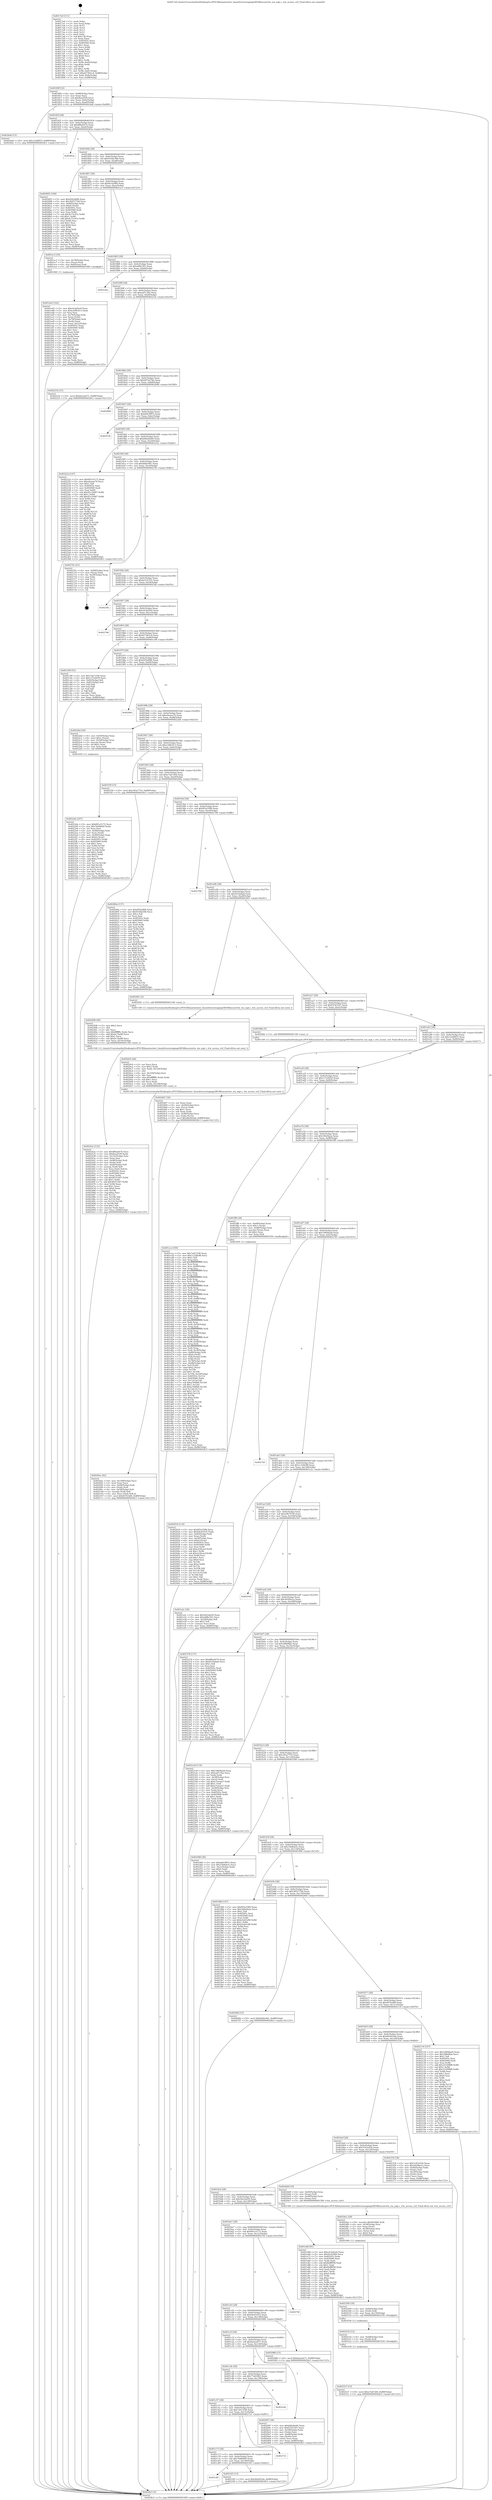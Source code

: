 digraph "0x4017a0" {
  label = "0x4017a0 (/mnt/c/Users/mathe/Desktop/tcc/POCII/binaries/extr_linuxdriversstagingrtl8188eucorertw_sta_mgt.c_rtw_access_ctrl_Final-ollvm.out::main(0))"
  labelloc = "t"
  node[shape=record]

  Entry [label="",width=0.3,height=0.3,shape=circle,fillcolor=black,style=filled]
  "0x40180f" [label="{
     0x40180f [32]\l
     | [instrs]\l
     &nbsp;&nbsp;0x40180f \<+6\>: mov -0x88(%rbp),%eax\l
     &nbsp;&nbsp;0x401815 \<+2\>: mov %eax,%ecx\l
     &nbsp;&nbsp;0x401817 \<+6\>: sub $0x8ea2f1f0,%ecx\l
     &nbsp;&nbsp;0x40181d \<+6\>: mov %eax,-0x9c(%rbp)\l
     &nbsp;&nbsp;0x401823 \<+6\>: mov %ecx,-0xa0(%rbp)\l
     &nbsp;&nbsp;0x401829 \<+6\>: je 00000000004024a8 \<main+0xd08\>\l
  }"]
  "0x4024a8" [label="{
     0x4024a8 [15]\l
     | [instrs]\l
     &nbsp;&nbsp;0x4024a8 \<+10\>: movl $0x12a08f33,-0x88(%rbp)\l
     &nbsp;&nbsp;0x4024b2 \<+5\>: jmp 00000000004028c5 \<main+0x1125\>\l
  }"]
  "0x40182f" [label="{
     0x40182f [28]\l
     | [instrs]\l
     &nbsp;&nbsp;0x40182f \<+5\>: jmp 0000000000401834 \<main+0x94\>\l
     &nbsp;&nbsp;0x401834 \<+6\>: mov -0x9c(%rbp),%eax\l
     &nbsp;&nbsp;0x40183a \<+5\>: sub $0x8f6a4474,%eax\l
     &nbsp;&nbsp;0x40183f \<+6\>: mov %eax,-0xa4(%rbp)\l
     &nbsp;&nbsp;0x401845 \<+6\>: je 000000000040283a \<main+0x109a\>\l
  }"]
  Exit [label="",width=0.3,height=0.3,shape=circle,fillcolor=black,style=filled,peripheries=2]
  "0x40283a" [label="{
     0x40283a\l
  }", style=dashed]
  "0x40184b" [label="{
     0x40184b [28]\l
     | [instrs]\l
     &nbsp;&nbsp;0x40184b \<+5\>: jmp 0000000000401850 \<main+0xb0\>\l
     &nbsp;&nbsp;0x401850 \<+6\>: mov -0x9c(%rbp),%eax\l
     &nbsp;&nbsp;0x401856 \<+5\>: sub $0x910de306,%eax\l
     &nbsp;&nbsp;0x40185b \<+6\>: mov %eax,-0xa8(%rbp)\l
     &nbsp;&nbsp;0x401861 \<+6\>: je 0000000000402693 \<main+0xef3\>\l
  }"]
  "0x402527" [label="{
     0x402527 [15]\l
     | [instrs]\l
     &nbsp;&nbsp;0x402527 \<+10\>: movl $0xe7ab7e64,-0x88(%rbp)\l
     &nbsp;&nbsp;0x402531 \<+5\>: jmp 00000000004028c5 \<main+0x1125\>\l
  }"]
  "0x402693" [label="{
     0x402693 [106]\l
     | [instrs]\l
     &nbsp;&nbsp;0x402693 \<+5\>: mov $0xd5f2a896,%eax\l
     &nbsp;&nbsp;0x402698 \<+5\>: mov $0x3b037746,%ecx\l
     &nbsp;&nbsp;0x40269d \<+4\>: mov -0x80(%rbp),%rdx\l
     &nbsp;&nbsp;0x4026a1 \<+6\>: movl $0x0,(%rdx)\l
     &nbsp;&nbsp;0x4026a7 \<+7\>: mov 0x40505c,%esi\l
     &nbsp;&nbsp;0x4026ae \<+7\>: mov 0x405060,%edi\l
     &nbsp;&nbsp;0x4026b5 \<+3\>: mov %esi,%r8d\l
     &nbsp;&nbsp;0x4026b8 \<+7\>: sub $0x9c73c07e,%r8d\l
     &nbsp;&nbsp;0x4026bf \<+4\>: sub $0x1,%r8d\l
     &nbsp;&nbsp;0x4026c3 \<+7\>: add $0x9c73c07e,%r8d\l
     &nbsp;&nbsp;0x4026ca \<+4\>: imul %r8d,%esi\l
     &nbsp;&nbsp;0x4026ce \<+3\>: and $0x1,%esi\l
     &nbsp;&nbsp;0x4026d1 \<+3\>: cmp $0x0,%esi\l
     &nbsp;&nbsp;0x4026d4 \<+4\>: sete %r9b\l
     &nbsp;&nbsp;0x4026d8 \<+3\>: cmp $0xa,%edi\l
     &nbsp;&nbsp;0x4026db \<+4\>: setl %r10b\l
     &nbsp;&nbsp;0x4026df \<+3\>: mov %r9b,%r11b\l
     &nbsp;&nbsp;0x4026e2 \<+3\>: and %r10b,%r11b\l
     &nbsp;&nbsp;0x4026e5 \<+3\>: xor %r10b,%r9b\l
     &nbsp;&nbsp;0x4026e8 \<+3\>: or %r9b,%r11b\l
     &nbsp;&nbsp;0x4026eb \<+4\>: test $0x1,%r11b\l
     &nbsp;&nbsp;0x4026ef \<+3\>: cmovne %ecx,%eax\l
     &nbsp;&nbsp;0x4026f2 \<+6\>: mov %eax,-0x88(%rbp)\l
     &nbsp;&nbsp;0x4026f8 \<+5\>: jmp 00000000004028c5 \<main+0x1125\>\l
  }"]
  "0x401867" [label="{
     0x401867 [28]\l
     | [instrs]\l
     &nbsp;&nbsp;0x401867 \<+5\>: jmp 000000000040186c \<main+0xcc\>\l
     &nbsp;&nbsp;0x40186c \<+6\>: mov -0x9c(%rbp),%eax\l
     &nbsp;&nbsp;0x401872 \<+5\>: sub $0x9ccb28f4,%eax\l
     &nbsp;&nbsp;0x401877 \<+6\>: mov %eax,-0xac(%rbp)\l
     &nbsp;&nbsp;0x40187d \<+6\>: je 0000000000401ec3 \<main+0x723\>\l
  }"]
  "0x40251b" [label="{
     0x40251b [12]\l
     | [instrs]\l
     &nbsp;&nbsp;0x40251b \<+4\>: mov -0x48(%rbp),%rdi\l
     &nbsp;&nbsp;0x40251f \<+3\>: mov (%rdi),%rdi\l
     &nbsp;&nbsp;0x402522 \<+5\>: call 0000000000401030 \<free@plt\>\l
     | [calls]\l
     &nbsp;&nbsp;0x401030 \{1\} (unknown)\l
  }"]
  "0x401ec3" [label="{
     0x401ec3 [16]\l
     | [instrs]\l
     &nbsp;&nbsp;0x401ec3 \<+4\>: mov -0x78(%rbp),%rax\l
     &nbsp;&nbsp;0x401ec7 \<+3\>: mov (%rax),%rax\l
     &nbsp;&nbsp;0x401eca \<+4\>: mov 0x8(%rax),%rdi\l
     &nbsp;&nbsp;0x401ece \<+5\>: call 0000000000401060 \<atoi@plt\>\l
     | [calls]\l
     &nbsp;&nbsp;0x401060 \{1\} (unknown)\l
  }"]
  "0x401883" [label="{
     0x401883 [28]\l
     | [instrs]\l
     &nbsp;&nbsp;0x401883 \<+5\>: jmp 0000000000401888 \<main+0xe8\>\l
     &nbsp;&nbsp;0x401888 \<+6\>: mov -0x9c(%rbp),%eax\l
     &nbsp;&nbsp;0x40188e \<+5\>: sub $0xa6fbc501,%eax\l
     &nbsp;&nbsp;0x401893 \<+6\>: mov %eax,-0xb0(%rbp)\l
     &nbsp;&nbsp;0x401899 \<+6\>: je 0000000000401e4a \<main+0x6aa\>\l
  }"]
  "0x402509" [label="{
     0x402509 [18]\l
     | [instrs]\l
     &nbsp;&nbsp;0x402509 \<+4\>: mov -0x60(%rbp),%rdi\l
     &nbsp;&nbsp;0x40250d \<+3\>: mov (%rdi),%rdi\l
     &nbsp;&nbsp;0x402510 \<+6\>: mov %eax,-0x150(%rbp)\l
     &nbsp;&nbsp;0x402516 \<+5\>: call 0000000000401030 \<free@plt\>\l
     | [calls]\l
     &nbsp;&nbsp;0x401030 \{1\} (unknown)\l
  }"]
  "0x401e4a" [label="{
     0x401e4a\l
  }", style=dashed]
  "0x40189f" [label="{
     0x40189f [28]\l
     | [instrs]\l
     &nbsp;&nbsp;0x40189f \<+5\>: jmp 00000000004018a4 \<main+0x104\>\l
     &nbsp;&nbsp;0x4018a4 \<+6\>: mov -0x9c(%rbp),%eax\l
     &nbsp;&nbsp;0x4018aa \<+5\>: sub $0xaaf7c5be,%eax\l
     &nbsp;&nbsp;0x4018af \<+6\>: mov %eax,-0xb4(%rbp)\l
     &nbsp;&nbsp;0x4018b5 \<+6\>: je 000000000040221b \<main+0xa7b\>\l
  }"]
  "0x4024ec" [label="{
     0x4024ec [29]\l
     | [instrs]\l
     &nbsp;&nbsp;0x4024ec \<+10\>: movabs $0x4030b6,%rdi\l
     &nbsp;&nbsp;0x4024f6 \<+4\>: mov -0x38(%rbp),%rsi\l
     &nbsp;&nbsp;0x4024fa \<+2\>: mov %eax,(%rsi)\l
     &nbsp;&nbsp;0x4024fc \<+4\>: mov -0x38(%rbp),%rsi\l
     &nbsp;&nbsp;0x402500 \<+2\>: mov (%rsi),%esi\l
     &nbsp;&nbsp;0x402502 \<+2\>: mov $0x0,%al\l
     &nbsp;&nbsp;0x402504 \<+5\>: call 0000000000401040 \<printf@plt\>\l
     | [calls]\l
     &nbsp;&nbsp;0x401040 \{1\} (unknown)\l
  }"]
  "0x40221b" [label="{
     0x40221b [15]\l
     | [instrs]\l
     &nbsp;&nbsp;0x40221b \<+10\>: movl $0x6a2ea471,-0x88(%rbp)\l
     &nbsp;&nbsp;0x402225 \<+5\>: jmp 00000000004028c5 \<main+0x1125\>\l
  }"]
  "0x4018bb" [label="{
     0x4018bb [28]\l
     | [instrs]\l
     &nbsp;&nbsp;0x4018bb \<+5\>: jmp 00000000004018c0 \<main+0x120\>\l
     &nbsp;&nbsp;0x4018c0 \<+6\>: mov -0x9c(%rbp),%eax\l
     &nbsp;&nbsp;0x4018c6 \<+5\>: sub $0xb07d276e,%eax\l
     &nbsp;&nbsp;0x4018cb \<+6\>: mov %eax,-0xb8(%rbp)\l
     &nbsp;&nbsp;0x4018d1 \<+6\>: je 000000000040289d \<main+0x10fd\>\l
  }"]
  "0x40242e" [label="{
     0x40242e [122]\l
     | [instrs]\l
     &nbsp;&nbsp;0x40242e \<+5\>: mov $0x8f6a4474,%ecx\l
     &nbsp;&nbsp;0x402433 \<+5\>: mov $0x8ea2f1f0,%edx\l
     &nbsp;&nbsp;0x402438 \<+6\>: mov -0x14c(%rbp),%esi\l
     &nbsp;&nbsp;0x40243e \<+3\>: imul %eax,%esi\l
     &nbsp;&nbsp;0x402441 \<+4\>: mov -0x48(%rbp),%rdi\l
     &nbsp;&nbsp;0x402445 \<+3\>: mov (%rdi),%rdi\l
     &nbsp;&nbsp;0x402448 \<+4\>: mov -0x40(%rbp),%r8\l
     &nbsp;&nbsp;0x40244c \<+3\>: movslq (%r8),%r8\l
     &nbsp;&nbsp;0x40244f \<+4\>: mov %esi,(%rdi,%r8,4)\l
     &nbsp;&nbsp;0x402453 \<+7\>: mov 0x40505c,%eax\l
     &nbsp;&nbsp;0x40245a \<+7\>: mov 0x405060,%esi\l
     &nbsp;&nbsp;0x402461 \<+3\>: mov %eax,%r9d\l
     &nbsp;&nbsp;0x402464 \<+7\>: sub $0x463534f7,%r9d\l
     &nbsp;&nbsp;0x40246b \<+4\>: sub $0x1,%r9d\l
     &nbsp;&nbsp;0x40246f \<+7\>: add $0x463534f7,%r9d\l
     &nbsp;&nbsp;0x402476 \<+4\>: imul %r9d,%eax\l
     &nbsp;&nbsp;0x40247a \<+3\>: and $0x1,%eax\l
     &nbsp;&nbsp;0x40247d \<+3\>: cmp $0x0,%eax\l
     &nbsp;&nbsp;0x402480 \<+4\>: sete %r10b\l
     &nbsp;&nbsp;0x402484 \<+3\>: cmp $0xa,%esi\l
     &nbsp;&nbsp;0x402487 \<+4\>: setl %r11b\l
     &nbsp;&nbsp;0x40248b \<+3\>: mov %r10b,%bl\l
     &nbsp;&nbsp;0x40248e \<+3\>: and %r11b,%bl\l
     &nbsp;&nbsp;0x402491 \<+3\>: xor %r11b,%r10b\l
     &nbsp;&nbsp;0x402494 \<+3\>: or %r10b,%bl\l
     &nbsp;&nbsp;0x402497 \<+3\>: test $0x1,%bl\l
     &nbsp;&nbsp;0x40249a \<+3\>: cmovne %edx,%ecx\l
     &nbsp;&nbsp;0x40249d \<+6\>: mov %ecx,-0x88(%rbp)\l
     &nbsp;&nbsp;0x4024a3 \<+5\>: jmp 00000000004028c5 \<main+0x1125\>\l
  }"]
  "0x40289d" [label="{
     0x40289d\l
  }", style=dashed]
  "0x4018d7" [label="{
     0x4018d7 [28]\l
     | [instrs]\l
     &nbsp;&nbsp;0x4018d7 \<+5\>: jmp 00000000004018dc \<main+0x13c\>\l
     &nbsp;&nbsp;0x4018dc \<+6\>: mov -0x9c(%rbp),%eax\l
     &nbsp;&nbsp;0x4018e2 \<+5\>: sub $0xb643f953,%eax\l
     &nbsp;&nbsp;0x4018e7 \<+6\>: mov %eax,-0xbc(%rbp)\l
     &nbsp;&nbsp;0x4018ed \<+6\>: je 0000000000402536 \<main+0xd96\>\l
  }"]
  "0x402406" [label="{
     0x402406 [40]\l
     | [instrs]\l
     &nbsp;&nbsp;0x402406 \<+5\>: mov $0x2,%ecx\l
     &nbsp;&nbsp;0x40240b \<+1\>: cltd\l
     &nbsp;&nbsp;0x40240c \<+2\>: idiv %ecx\l
     &nbsp;&nbsp;0x40240e \<+6\>: imul $0xfffffffe,%edx,%ecx\l
     &nbsp;&nbsp;0x402414 \<+6\>: add $0xbc7da98,%ecx\l
     &nbsp;&nbsp;0x40241a \<+3\>: add $0x1,%ecx\l
     &nbsp;&nbsp;0x40241d \<+6\>: sub $0xbc7da98,%ecx\l
     &nbsp;&nbsp;0x402423 \<+6\>: mov %ecx,-0x14c(%rbp)\l
     &nbsp;&nbsp;0x402429 \<+5\>: call 0000000000401160 \<next_i\>\l
     | [calls]\l
     &nbsp;&nbsp;0x401160 \{1\} (/mnt/c/Users/mathe/Desktop/tcc/POCII/binaries/extr_linuxdriversstagingrtl8188eucorertw_sta_mgt.c_rtw_access_ctrl_Final-ollvm.out::next_i)\l
  }"]
  "0x402536" [label="{
     0x402536\l
  }", style=dashed]
  "0x4018f3" [label="{
     0x4018f3 [28]\l
     | [instrs]\l
     &nbsp;&nbsp;0x4018f3 \<+5\>: jmp 00000000004018f8 \<main+0x158\>\l
     &nbsp;&nbsp;0x4018f8 \<+6\>: mov -0x9c(%rbp),%eax\l
     &nbsp;&nbsp;0x4018fe \<+5\>: sub $0xb84e6a00,%eax\l
     &nbsp;&nbsp;0x401903 \<+6\>: mov %eax,-0xc0(%rbp)\l
     &nbsp;&nbsp;0x401909 \<+6\>: je 000000000040222a \<main+0xa8a\>\l
  }"]
  "0x401c8f" [label="{
     0x401c8f\l
  }", style=dashed]
  "0x40222a" [label="{
     0x40222a [147]\l
     | [instrs]\l
     &nbsp;&nbsp;0x40222a \<+5\>: mov $0x601e3172,%eax\l
     &nbsp;&nbsp;0x40222f \<+5\>: mov $0xe0eaee74,%ecx\l
     &nbsp;&nbsp;0x402234 \<+2\>: mov $0x1,%dl\l
     &nbsp;&nbsp;0x402236 \<+7\>: mov 0x40505c,%esi\l
     &nbsp;&nbsp;0x40223d \<+7\>: mov 0x405060,%edi\l
     &nbsp;&nbsp;0x402244 \<+3\>: mov %esi,%r8d\l
     &nbsp;&nbsp;0x402247 \<+7\>: sub $0x45c1b087,%r8d\l
     &nbsp;&nbsp;0x40224e \<+4\>: sub $0x1,%r8d\l
     &nbsp;&nbsp;0x402252 \<+7\>: add $0x45c1b087,%r8d\l
     &nbsp;&nbsp;0x402259 \<+4\>: imul %r8d,%esi\l
     &nbsp;&nbsp;0x40225d \<+3\>: and $0x1,%esi\l
     &nbsp;&nbsp;0x402260 \<+3\>: cmp $0x0,%esi\l
     &nbsp;&nbsp;0x402263 \<+4\>: sete %r9b\l
     &nbsp;&nbsp;0x402267 \<+3\>: cmp $0xa,%edi\l
     &nbsp;&nbsp;0x40226a \<+4\>: setl %r10b\l
     &nbsp;&nbsp;0x40226e \<+3\>: mov %r9b,%r11b\l
     &nbsp;&nbsp;0x402271 \<+4\>: xor $0xff,%r11b\l
     &nbsp;&nbsp;0x402275 \<+3\>: mov %r10b,%bl\l
     &nbsp;&nbsp;0x402278 \<+3\>: xor $0xff,%bl\l
     &nbsp;&nbsp;0x40227b \<+3\>: xor $0x1,%dl\l
     &nbsp;&nbsp;0x40227e \<+3\>: mov %r11b,%r14b\l
     &nbsp;&nbsp;0x402281 \<+4\>: and $0xff,%r14b\l
     &nbsp;&nbsp;0x402285 \<+3\>: and %dl,%r9b\l
     &nbsp;&nbsp;0x402288 \<+3\>: mov %bl,%r15b\l
     &nbsp;&nbsp;0x40228b \<+4\>: and $0xff,%r15b\l
     &nbsp;&nbsp;0x40228f \<+3\>: and %dl,%r10b\l
     &nbsp;&nbsp;0x402292 \<+3\>: or %r9b,%r14b\l
     &nbsp;&nbsp;0x402295 \<+3\>: or %r10b,%r15b\l
     &nbsp;&nbsp;0x402298 \<+3\>: xor %r15b,%r14b\l
     &nbsp;&nbsp;0x40229b \<+3\>: or %bl,%r11b\l
     &nbsp;&nbsp;0x40229e \<+4\>: xor $0xff,%r11b\l
     &nbsp;&nbsp;0x4022a2 \<+3\>: or $0x1,%dl\l
     &nbsp;&nbsp;0x4022a5 \<+3\>: and %dl,%r11b\l
     &nbsp;&nbsp;0x4022a8 \<+3\>: or %r11b,%r14b\l
     &nbsp;&nbsp;0x4022ab \<+4\>: test $0x1,%r14b\l
     &nbsp;&nbsp;0x4022af \<+3\>: cmovne %ecx,%eax\l
     &nbsp;&nbsp;0x4022b2 \<+6\>: mov %eax,-0x88(%rbp)\l
     &nbsp;&nbsp;0x4022b8 \<+5\>: jmp 00000000004028c5 \<main+0x1125\>\l
  }"]
  "0x40190f" [label="{
     0x40190f [28]\l
     | [instrs]\l
     &nbsp;&nbsp;0x40190f \<+5\>: jmp 0000000000401914 \<main+0x174\>\l
     &nbsp;&nbsp;0x401914 \<+6\>: mov -0x9c(%rbp),%eax\l
     &nbsp;&nbsp;0x40191a \<+5\>: sub $0xbbfdc461,%eax\l
     &nbsp;&nbsp;0x40191f \<+6\>: mov %eax,-0xc4(%rbp)\l
     &nbsp;&nbsp;0x401925 \<+6\>: je 000000000040270c \<main+0xf6c\>\l
  }"]
  "0x402345" [label="{
     0x402345 [15]\l
     | [instrs]\l
     &nbsp;&nbsp;0x402345 \<+10\>: movl $0x46e443da,-0x88(%rbp)\l
     &nbsp;&nbsp;0x40234f \<+5\>: jmp 00000000004028c5 \<main+0x1125\>\l
  }"]
  "0x40270c" [label="{
     0x40270c [21]\l
     | [instrs]\l
     &nbsp;&nbsp;0x40270c \<+4\>: mov -0x80(%rbp),%rax\l
     &nbsp;&nbsp;0x402710 \<+2\>: mov (%rax),%eax\l
     &nbsp;&nbsp;0x402712 \<+4\>: lea -0x28(%rbp),%rsp\l
     &nbsp;&nbsp;0x402716 \<+1\>: pop %rbx\l
     &nbsp;&nbsp;0x402717 \<+2\>: pop %r12\l
     &nbsp;&nbsp;0x402719 \<+2\>: pop %r13\l
     &nbsp;&nbsp;0x40271b \<+2\>: pop %r14\l
     &nbsp;&nbsp;0x40271d \<+2\>: pop %r15\l
     &nbsp;&nbsp;0x40271f \<+1\>: pop %rbp\l
     &nbsp;&nbsp;0x402720 \<+1\>: ret\l
  }"]
  "0x40192b" [label="{
     0x40192b [28]\l
     | [instrs]\l
     &nbsp;&nbsp;0x40192b \<+5\>: jmp 0000000000401930 \<main+0x190\>\l
     &nbsp;&nbsp;0x401930 \<+6\>: mov -0x9c(%rbp),%eax\l
     &nbsp;&nbsp;0x401936 \<+5\>: sub $0xbe532351,%eax\l
     &nbsp;&nbsp;0x40193b \<+6\>: mov %eax,-0xc8(%rbp)\l
     &nbsp;&nbsp;0x401941 \<+6\>: je 00000000004025fb \<main+0xe5b\>\l
  }"]
  "0x401c73" [label="{
     0x401c73 [28]\l
     | [instrs]\l
     &nbsp;&nbsp;0x401c73 \<+5\>: jmp 0000000000401c78 \<main+0x4d8\>\l
     &nbsp;&nbsp;0x401c78 \<+6\>: mov -0x9c(%rbp),%eax\l
     &nbsp;&nbsp;0x401c7e \<+5\>: sub $0x7fa84640,%eax\l
     &nbsp;&nbsp;0x401c83 \<+6\>: mov %eax,-0x140(%rbp)\l
     &nbsp;&nbsp;0x401c89 \<+6\>: je 0000000000402345 \<main+0xba5\>\l
  }"]
  "0x4025fb" [label="{
     0x4025fb\l
  }", style=dashed]
  "0x401947" [label="{
     0x401947 [28]\l
     | [instrs]\l
     &nbsp;&nbsp;0x401947 \<+5\>: jmp 000000000040194c \<main+0x1ac\>\l
     &nbsp;&nbsp;0x40194c \<+6\>: mov -0x9c(%rbp),%eax\l
     &nbsp;&nbsp;0x401952 \<+5\>: sub $0xcb3ad2e0,%eax\l
     &nbsp;&nbsp;0x401957 \<+6\>: mov %eax,-0xcc(%rbp)\l
     &nbsp;&nbsp;0x40195d \<+6\>: je 0000000000402766 \<main+0xfc6\>\l
  }"]
  "0x402721" [label="{
     0x402721\l
  }", style=dashed]
  "0x402766" [label="{
     0x402766\l
  }", style=dashed]
  "0x401963" [label="{
     0x401963 [28]\l
     | [instrs]\l
     &nbsp;&nbsp;0x401963 \<+5\>: jmp 0000000000401968 \<main+0x1c8\>\l
     &nbsp;&nbsp;0x401968 \<+6\>: mov -0x9c(%rbp),%eax\l
     &nbsp;&nbsp;0x40196e \<+5\>: sub $0xd27461c4,%eax\l
     &nbsp;&nbsp;0x401973 \<+6\>: mov %eax,-0xd0(%rbp)\l
     &nbsp;&nbsp;0x401979 \<+6\>: je 0000000000401c99 \<main+0x4f9\>\l
  }"]
  "0x401c57" [label="{
     0x401c57 [28]\l
     | [instrs]\l
     &nbsp;&nbsp;0x401c57 \<+5\>: jmp 0000000000401c5c \<main+0x4bc\>\l
     &nbsp;&nbsp;0x401c5c \<+6\>: mov -0x9c(%rbp),%eax\l
     &nbsp;&nbsp;0x401c62 \<+5\>: sub $0x7a011f38,%eax\l
     &nbsp;&nbsp;0x401c67 \<+6\>: mov %eax,-0x13c(%rbp)\l
     &nbsp;&nbsp;0x401c6d \<+6\>: je 0000000000402721 \<main+0xf81\>\l
  }"]
  "0x401c99" [label="{
     0x401c99 [53]\l
     | [instrs]\l
     &nbsp;&nbsp;0x401c99 \<+5\>: mov $0x7a011f38,%eax\l
     &nbsp;&nbsp;0x401c9e \<+5\>: mov $0x137e6459,%ecx\l
     &nbsp;&nbsp;0x401ca3 \<+6\>: mov -0x82(%rbp),%dl\l
     &nbsp;&nbsp;0x401ca9 \<+7\>: mov -0x81(%rbp),%sil\l
     &nbsp;&nbsp;0x401cb0 \<+3\>: mov %dl,%dil\l
     &nbsp;&nbsp;0x401cb3 \<+3\>: and %sil,%dil\l
     &nbsp;&nbsp;0x401cb6 \<+3\>: xor %sil,%dl\l
     &nbsp;&nbsp;0x401cb9 \<+3\>: or %dl,%dil\l
     &nbsp;&nbsp;0x401cbc \<+4\>: test $0x1,%dil\l
     &nbsp;&nbsp;0x401cc0 \<+3\>: cmovne %ecx,%eax\l
     &nbsp;&nbsp;0x401cc3 \<+6\>: mov %eax,-0x88(%rbp)\l
     &nbsp;&nbsp;0x401cc9 \<+5\>: jmp 00000000004028c5 \<main+0x1125\>\l
  }"]
  "0x40197f" [label="{
     0x40197f [28]\l
     | [instrs]\l
     &nbsp;&nbsp;0x40197f \<+5\>: jmp 0000000000401984 \<main+0x1e4\>\l
     &nbsp;&nbsp;0x401984 \<+6\>: mov -0x9c(%rbp),%eax\l
     &nbsp;&nbsp;0x40198a \<+5\>: sub $0xd5f2a896,%eax\l
     &nbsp;&nbsp;0x40198f \<+6\>: mov %eax,-0xd4(%rbp)\l
     &nbsp;&nbsp;0x401995 \<+6\>: je 00000000004028b1 \<main+0x1111\>\l
  }"]
  "0x4028c5" [label="{
     0x4028c5 [5]\l
     | [instrs]\l
     &nbsp;&nbsp;0x4028c5 \<+5\>: jmp 000000000040180f \<main+0x6f\>\l
  }"]
  "0x4017a0" [label="{
     0x4017a0 [111]\l
     | [instrs]\l
     &nbsp;&nbsp;0x4017a0 \<+1\>: push %rbp\l
     &nbsp;&nbsp;0x4017a1 \<+3\>: mov %rsp,%rbp\l
     &nbsp;&nbsp;0x4017a4 \<+2\>: push %r15\l
     &nbsp;&nbsp;0x4017a6 \<+2\>: push %r14\l
     &nbsp;&nbsp;0x4017a8 \<+2\>: push %r13\l
     &nbsp;&nbsp;0x4017aa \<+2\>: push %r12\l
     &nbsp;&nbsp;0x4017ac \<+1\>: push %rbx\l
     &nbsp;&nbsp;0x4017ad \<+7\>: sub $0x138,%rsp\l
     &nbsp;&nbsp;0x4017b4 \<+2\>: xor %eax,%eax\l
     &nbsp;&nbsp;0x4017b6 \<+7\>: mov 0x40505c,%ecx\l
     &nbsp;&nbsp;0x4017bd \<+7\>: mov 0x405060,%edx\l
     &nbsp;&nbsp;0x4017c4 \<+3\>: sub $0x1,%eax\l
     &nbsp;&nbsp;0x4017c7 \<+3\>: mov %ecx,%r8d\l
     &nbsp;&nbsp;0x4017ca \<+3\>: add %eax,%r8d\l
     &nbsp;&nbsp;0x4017cd \<+4\>: imul %r8d,%ecx\l
     &nbsp;&nbsp;0x4017d1 \<+3\>: and $0x1,%ecx\l
     &nbsp;&nbsp;0x4017d4 \<+3\>: cmp $0x0,%ecx\l
     &nbsp;&nbsp;0x4017d7 \<+4\>: sete %r9b\l
     &nbsp;&nbsp;0x4017db \<+4\>: and $0x1,%r9b\l
     &nbsp;&nbsp;0x4017df \<+7\>: mov %r9b,-0x82(%rbp)\l
     &nbsp;&nbsp;0x4017e6 \<+3\>: cmp $0xa,%edx\l
     &nbsp;&nbsp;0x4017e9 \<+4\>: setl %r9b\l
     &nbsp;&nbsp;0x4017ed \<+4\>: and $0x1,%r9b\l
     &nbsp;&nbsp;0x4017f1 \<+7\>: mov %r9b,-0x81(%rbp)\l
     &nbsp;&nbsp;0x4017f8 \<+10\>: movl $0xd27461c4,-0x88(%rbp)\l
     &nbsp;&nbsp;0x401802 \<+6\>: mov %edi,-0x8c(%rbp)\l
     &nbsp;&nbsp;0x401808 \<+7\>: mov %rsi,-0x98(%rbp)\l
  }"]
  "0x4025a0" [label="{
     0x4025a0\l
  }", style=dashed]
  "0x4028b1" [label="{
     0x4028b1\l
  }", style=dashed]
  "0x40199b" [label="{
     0x40199b [28]\l
     | [instrs]\l
     &nbsp;&nbsp;0x40199b \<+5\>: jmp 00000000004019a0 \<main+0x200\>\l
     &nbsp;&nbsp;0x4019a0 \<+6\>: mov -0x9c(%rbp),%eax\l
     &nbsp;&nbsp;0x4019a6 \<+5\>: sub $0xe0eaee74,%eax\l
     &nbsp;&nbsp;0x4019ab \<+6\>: mov %eax,-0xd8(%rbp)\l
     &nbsp;&nbsp;0x4019b1 \<+6\>: je 00000000004022bd \<main+0xb1d\>\l
  }"]
  "0x4022da" [label="{
     0x4022da [107]\l
     | [instrs]\l
     &nbsp;&nbsp;0x4022da \<+5\>: mov $0x601e3172,%ecx\l
     &nbsp;&nbsp;0x4022df \<+5\>: mov $0x7fa84640,%edx\l
     &nbsp;&nbsp;0x4022e4 \<+2\>: xor %esi,%esi\l
     &nbsp;&nbsp;0x4022e6 \<+4\>: mov -0x48(%rbp),%rdi\l
     &nbsp;&nbsp;0x4022ea \<+3\>: mov %rax,(%rdi)\l
     &nbsp;&nbsp;0x4022ed \<+4\>: mov -0x40(%rbp),%rax\l
     &nbsp;&nbsp;0x4022f1 \<+6\>: movl $0x0,(%rax)\l
     &nbsp;&nbsp;0x4022f7 \<+8\>: mov 0x40505c,%r8d\l
     &nbsp;&nbsp;0x4022ff \<+8\>: mov 0x405060,%r9d\l
     &nbsp;&nbsp;0x402307 \<+3\>: sub $0x1,%esi\l
     &nbsp;&nbsp;0x40230a \<+3\>: mov %r8d,%r10d\l
     &nbsp;&nbsp;0x40230d \<+3\>: add %esi,%r10d\l
     &nbsp;&nbsp;0x402310 \<+4\>: imul %r10d,%r8d\l
     &nbsp;&nbsp;0x402314 \<+4\>: and $0x1,%r8d\l
     &nbsp;&nbsp;0x402318 \<+4\>: cmp $0x0,%r8d\l
     &nbsp;&nbsp;0x40231c \<+4\>: sete %r11b\l
     &nbsp;&nbsp;0x402320 \<+4\>: cmp $0xa,%r9d\l
     &nbsp;&nbsp;0x402324 \<+3\>: setl %bl\l
     &nbsp;&nbsp;0x402327 \<+3\>: mov %r11b,%r14b\l
     &nbsp;&nbsp;0x40232a \<+3\>: and %bl,%r14b\l
     &nbsp;&nbsp;0x40232d \<+3\>: xor %bl,%r11b\l
     &nbsp;&nbsp;0x402330 \<+3\>: or %r11b,%r14b\l
     &nbsp;&nbsp;0x402333 \<+4\>: test $0x1,%r14b\l
     &nbsp;&nbsp;0x402337 \<+3\>: cmovne %edx,%ecx\l
     &nbsp;&nbsp;0x40233a \<+6\>: mov %ecx,-0x88(%rbp)\l
     &nbsp;&nbsp;0x402340 \<+5\>: jmp 00000000004028c5 \<main+0x1125\>\l
  }"]
  "0x4022bd" [label="{
     0x4022bd [29]\l
     | [instrs]\l
     &nbsp;&nbsp;0x4022bd \<+4\>: mov -0x50(%rbp),%rax\l
     &nbsp;&nbsp;0x4022c1 \<+6\>: movl $0x1,(%rax)\l
     &nbsp;&nbsp;0x4022c7 \<+4\>: mov -0x50(%rbp),%rax\l
     &nbsp;&nbsp;0x4022cb \<+3\>: movslq (%rax),%rax\l
     &nbsp;&nbsp;0x4022ce \<+4\>: shl $0x2,%rax\l
     &nbsp;&nbsp;0x4022d2 \<+3\>: mov %rax,%rdi\l
     &nbsp;&nbsp;0x4022d5 \<+5\>: call 0000000000401050 \<malloc@plt\>\l
     | [calls]\l
     &nbsp;&nbsp;0x401050 \{1\} (unknown)\l
  }"]
  "0x4019b7" [label="{
     0x4019b7 [28]\l
     | [instrs]\l
     &nbsp;&nbsp;0x4019b7 \<+5\>: jmp 00000000004019bc \<main+0x21c\>\l
     &nbsp;&nbsp;0x4019bc \<+6\>: mov -0x9c(%rbp),%eax\l
     &nbsp;&nbsp;0x4019c2 \<+5\>: sub $0xe3d9c413,%eax\l
     &nbsp;&nbsp;0x4019c7 \<+6\>: mov %eax,-0xdc(%rbp)\l
     &nbsp;&nbsp;0x4019cd \<+6\>: je 0000000000401f39 \<main+0x799\>\l
  }"]
  "0x4020ec" [label="{
     0x4020ec [42]\l
     | [instrs]\l
     &nbsp;&nbsp;0x4020ec \<+6\>: mov -0x148(%rbp),%ecx\l
     &nbsp;&nbsp;0x4020f2 \<+3\>: imul %eax,%ecx\l
     &nbsp;&nbsp;0x4020f5 \<+4\>: mov -0x60(%rbp),%rdi\l
     &nbsp;&nbsp;0x4020f9 \<+3\>: mov (%rdi),%rdi\l
     &nbsp;&nbsp;0x4020fc \<+4\>: mov -0x58(%rbp),%r8\l
     &nbsp;&nbsp;0x402100 \<+3\>: movslq (%r8),%r8\l
     &nbsp;&nbsp;0x402103 \<+4\>: mov %ecx,(%rdi,%r8,4)\l
     &nbsp;&nbsp;0x402107 \<+10\>: movl $0x407fc4d9,-0x88(%rbp)\l
     &nbsp;&nbsp;0x402111 \<+5\>: jmp 00000000004028c5 \<main+0x1125\>\l
  }"]
  "0x401f39" [label="{
     0x401f39 [15]\l
     | [instrs]\l
     &nbsp;&nbsp;0x401f39 \<+10\>: movl $0x345a7755,-0x88(%rbp)\l
     &nbsp;&nbsp;0x401f43 \<+5\>: jmp 00000000004028c5 \<main+0x1125\>\l
  }"]
  "0x4019d3" [label="{
     0x4019d3 [28]\l
     | [instrs]\l
     &nbsp;&nbsp;0x4019d3 \<+5\>: jmp 00000000004019d8 \<main+0x238\>\l
     &nbsp;&nbsp;0x4019d8 \<+6\>: mov -0x9c(%rbp),%eax\l
     &nbsp;&nbsp;0x4019de \<+5\>: sub $0xe7ab7e64,%eax\l
     &nbsp;&nbsp;0x4019e3 \<+6\>: mov %eax,-0xe0(%rbp)\l
     &nbsp;&nbsp;0x4019e9 \<+6\>: je 000000000040260a \<main+0xe6a\>\l
  }"]
  "0x4020c0" [label="{
     0x4020c0 [44]\l
     | [instrs]\l
     &nbsp;&nbsp;0x4020c0 \<+2\>: xor %ecx,%ecx\l
     &nbsp;&nbsp;0x4020c2 \<+5\>: mov $0x2,%edx\l
     &nbsp;&nbsp;0x4020c7 \<+6\>: mov %edx,-0x144(%rbp)\l
     &nbsp;&nbsp;0x4020cd \<+1\>: cltd\l
     &nbsp;&nbsp;0x4020ce \<+6\>: mov -0x144(%rbp),%esi\l
     &nbsp;&nbsp;0x4020d4 \<+2\>: idiv %esi\l
     &nbsp;&nbsp;0x4020d6 \<+6\>: imul $0xfffffffe,%edx,%edx\l
     &nbsp;&nbsp;0x4020dc \<+3\>: sub $0x1,%ecx\l
     &nbsp;&nbsp;0x4020df \<+2\>: sub %ecx,%edx\l
     &nbsp;&nbsp;0x4020e1 \<+6\>: mov %edx,-0x148(%rbp)\l
     &nbsp;&nbsp;0x4020e7 \<+5\>: call 0000000000401160 \<next_i\>\l
     | [calls]\l
     &nbsp;&nbsp;0x401160 \{1\} (/mnt/c/Users/mathe/Desktop/tcc/POCII/binaries/extr_linuxdriversstagingrtl8188eucorertw_sta_mgt.c_rtw_access_ctrl_Final-ollvm.out::next_i)\l
  }"]
  "0x40260a" [label="{
     0x40260a [137]\l
     | [instrs]\l
     &nbsp;&nbsp;0x40260a \<+5\>: mov $0xd5f2a896,%eax\l
     &nbsp;&nbsp;0x40260f \<+5\>: mov $0x910de306,%ecx\l
     &nbsp;&nbsp;0x402614 \<+2\>: mov $0x1,%dl\l
     &nbsp;&nbsp;0x402616 \<+2\>: xor %esi,%esi\l
     &nbsp;&nbsp;0x402618 \<+7\>: mov 0x40505c,%edi\l
     &nbsp;&nbsp;0x40261f \<+8\>: mov 0x405060,%r8d\l
     &nbsp;&nbsp;0x402627 \<+3\>: sub $0x1,%esi\l
     &nbsp;&nbsp;0x40262a \<+3\>: mov %edi,%r9d\l
     &nbsp;&nbsp;0x40262d \<+3\>: add %esi,%r9d\l
     &nbsp;&nbsp;0x402630 \<+4\>: imul %r9d,%edi\l
     &nbsp;&nbsp;0x402634 \<+3\>: and $0x1,%edi\l
     &nbsp;&nbsp;0x402637 \<+3\>: cmp $0x0,%edi\l
     &nbsp;&nbsp;0x40263a \<+4\>: sete %r10b\l
     &nbsp;&nbsp;0x40263e \<+4\>: cmp $0xa,%r8d\l
     &nbsp;&nbsp;0x402642 \<+4\>: setl %r11b\l
     &nbsp;&nbsp;0x402646 \<+3\>: mov %r10b,%bl\l
     &nbsp;&nbsp;0x402649 \<+3\>: xor $0xff,%bl\l
     &nbsp;&nbsp;0x40264c \<+3\>: mov %r11b,%r14b\l
     &nbsp;&nbsp;0x40264f \<+4\>: xor $0xff,%r14b\l
     &nbsp;&nbsp;0x402653 \<+3\>: xor $0x0,%dl\l
     &nbsp;&nbsp;0x402656 \<+3\>: mov %bl,%r15b\l
     &nbsp;&nbsp;0x402659 \<+4\>: and $0x0,%r15b\l
     &nbsp;&nbsp;0x40265d \<+3\>: and %dl,%r10b\l
     &nbsp;&nbsp;0x402660 \<+3\>: mov %r14b,%r12b\l
     &nbsp;&nbsp;0x402663 \<+4\>: and $0x0,%r12b\l
     &nbsp;&nbsp;0x402667 \<+3\>: and %dl,%r11b\l
     &nbsp;&nbsp;0x40266a \<+3\>: or %r10b,%r15b\l
     &nbsp;&nbsp;0x40266d \<+3\>: or %r11b,%r12b\l
     &nbsp;&nbsp;0x402670 \<+3\>: xor %r12b,%r15b\l
     &nbsp;&nbsp;0x402673 \<+3\>: or %r14b,%bl\l
     &nbsp;&nbsp;0x402676 \<+3\>: xor $0xff,%bl\l
     &nbsp;&nbsp;0x402679 \<+3\>: or $0x0,%dl\l
     &nbsp;&nbsp;0x40267c \<+2\>: and %dl,%bl\l
     &nbsp;&nbsp;0x40267e \<+3\>: or %bl,%r15b\l
     &nbsp;&nbsp;0x402681 \<+4\>: test $0x1,%r15b\l
     &nbsp;&nbsp;0x402685 \<+3\>: cmovne %ecx,%eax\l
     &nbsp;&nbsp;0x402688 \<+6\>: mov %eax,-0x88(%rbp)\l
     &nbsp;&nbsp;0x40268e \<+5\>: jmp 00000000004028c5 \<main+0x1125\>\l
  }"]
  "0x4019ef" [label="{
     0x4019ef [28]\l
     | [instrs]\l
     &nbsp;&nbsp;0x4019ef \<+5\>: jmp 00000000004019f4 \<main+0x254\>\l
     &nbsp;&nbsp;0x4019f4 \<+6\>: mov -0x9c(%rbp),%eax\l
     &nbsp;&nbsp;0x4019fa \<+5\>: sub $0xf05a3589,%eax\l
     &nbsp;&nbsp;0x4019ff \<+6\>: mov %eax,-0xe4(%rbp)\l
     &nbsp;&nbsp;0x401a05 \<+6\>: je 0000000000402796 \<main+0xff6\>\l
  }"]
  "0x401c3b" [label="{
     0x401c3b [28]\l
     | [instrs]\l
     &nbsp;&nbsp;0x401c3b \<+5\>: jmp 0000000000401c40 \<main+0x4a0\>\l
     &nbsp;&nbsp;0x401c40 \<+6\>: mov -0x9c(%rbp),%eax\l
     &nbsp;&nbsp;0x401c46 \<+5\>: sub $0x77e630b5,%eax\l
     &nbsp;&nbsp;0x401c4b \<+6\>: mov %eax,-0x138(%rbp)\l
     &nbsp;&nbsp;0x401c51 \<+6\>: je 00000000004025a0 \<main+0xe00\>\l
  }"]
  "0x402796" [label="{
     0x402796\l
  }", style=dashed]
  "0x401a0b" [label="{
     0x401a0b [28]\l
     | [instrs]\l
     &nbsp;&nbsp;0x401a0b \<+5\>: jmp 0000000000401a10 \<main+0x270\>\l
     &nbsp;&nbsp;0x401a10 \<+6\>: mov -0x9c(%rbp),%eax\l
     &nbsp;&nbsp;0x401a16 \<+5\>: sub $0xf216a6ad,%eax\l
     &nbsp;&nbsp;0x401a1b \<+6\>: mov %eax,-0xe8(%rbp)\l
     &nbsp;&nbsp;0x401a21 \<+6\>: je 0000000000402401 \<main+0xc61\>\l
  }"]
  "0x402097" [label="{
     0x402097 [36]\l
     | [instrs]\l
     &nbsp;&nbsp;0x402097 \<+5\>: mov $0xb84e6a00,%eax\l
     &nbsp;&nbsp;0x40209c \<+5\>: mov $0xf35433d7,%ecx\l
     &nbsp;&nbsp;0x4020a1 \<+4\>: mov -0x58(%rbp),%rdx\l
     &nbsp;&nbsp;0x4020a5 \<+2\>: mov (%rdx),%esi\l
     &nbsp;&nbsp;0x4020a7 \<+4\>: mov -0x68(%rbp),%rdx\l
     &nbsp;&nbsp;0x4020ab \<+2\>: cmp (%rdx),%esi\l
     &nbsp;&nbsp;0x4020ad \<+3\>: cmovl %ecx,%eax\l
     &nbsp;&nbsp;0x4020b0 \<+6\>: mov %eax,-0x88(%rbp)\l
     &nbsp;&nbsp;0x4020b6 \<+5\>: jmp 00000000004028c5 \<main+0x1125\>\l
  }"]
  "0x402401" [label="{
     0x402401 [5]\l
     | [instrs]\l
     &nbsp;&nbsp;0x402401 \<+5\>: call 0000000000401160 \<next_i\>\l
     | [calls]\l
     &nbsp;&nbsp;0x401160 \{1\} (/mnt/c/Users/mathe/Desktop/tcc/POCII/binaries/extr_linuxdriversstagingrtl8188eucorertw_sta_mgt.c_rtw_access_ctrl_Final-ollvm.out::next_i)\l
  }"]
  "0x401a27" [label="{
     0x401a27 [28]\l
     | [instrs]\l
     &nbsp;&nbsp;0x401a27 \<+5\>: jmp 0000000000401a2c \<main+0x28c\>\l
     &nbsp;&nbsp;0x401a2c \<+6\>: mov -0x9c(%rbp),%eax\l
     &nbsp;&nbsp;0x401a32 \<+5\>: sub $0xf35433d7,%eax\l
     &nbsp;&nbsp;0x401a37 \<+6\>: mov %eax,-0xec(%rbp)\l
     &nbsp;&nbsp;0x401a3d \<+6\>: je 00000000004020bb \<main+0x91b\>\l
  }"]
  "0x401c1f" [label="{
     0x401c1f [28]\l
     | [instrs]\l
     &nbsp;&nbsp;0x401c1f \<+5\>: jmp 0000000000401c24 \<main+0x484\>\l
     &nbsp;&nbsp;0x401c24 \<+6\>: mov -0x9c(%rbp),%eax\l
     &nbsp;&nbsp;0x401c2a \<+5\>: sub $0x6a2ea471,%eax\l
     &nbsp;&nbsp;0x401c2f \<+6\>: mov %eax,-0x134(%rbp)\l
     &nbsp;&nbsp;0x401c35 \<+6\>: je 0000000000402097 \<main+0x8f7\>\l
  }"]
  "0x4020bb" [label="{
     0x4020bb [5]\l
     | [instrs]\l
     &nbsp;&nbsp;0x4020bb \<+5\>: call 0000000000401160 \<next_i\>\l
     | [calls]\l
     &nbsp;&nbsp;0x401160 \{1\} (/mnt/c/Users/mathe/Desktop/tcc/POCII/binaries/extr_linuxdriversstagingrtl8188eucorertw_sta_mgt.c_rtw_access_ctrl_Final-ollvm.out::next_i)\l
  }"]
  "0x401a43" [label="{
     0x401a43 [28]\l
     | [instrs]\l
     &nbsp;&nbsp;0x401a43 \<+5\>: jmp 0000000000401a48 \<main+0x2a8\>\l
     &nbsp;&nbsp;0x401a48 \<+6\>: mov -0x9c(%rbp),%eax\l
     &nbsp;&nbsp;0x401a4e \<+5\>: sub $0x12a08f33,%eax\l
     &nbsp;&nbsp;0x401a53 \<+6\>: mov %eax,-0xf0(%rbp)\l
     &nbsp;&nbsp;0x401a59 \<+6\>: je 00000000004024b7 \<main+0xd17\>\l
  }"]
  "0x402088" [label="{
     0x402088 [15]\l
     | [instrs]\l
     &nbsp;&nbsp;0x402088 \<+10\>: movl $0x6a2ea471,-0x88(%rbp)\l
     &nbsp;&nbsp;0x402092 \<+5\>: jmp 00000000004028c5 \<main+0x1125\>\l
  }"]
  "0x4024b7" [label="{
     0x4024b7 [34]\l
     | [instrs]\l
     &nbsp;&nbsp;0x4024b7 \<+2\>: xor %eax,%eax\l
     &nbsp;&nbsp;0x4024b9 \<+4\>: mov -0x40(%rbp),%rcx\l
     &nbsp;&nbsp;0x4024bd \<+2\>: mov (%rcx),%edx\l
     &nbsp;&nbsp;0x4024bf \<+3\>: sub $0x1,%eax\l
     &nbsp;&nbsp;0x4024c2 \<+2\>: sub %eax,%edx\l
     &nbsp;&nbsp;0x4024c4 \<+4\>: mov -0x40(%rbp),%rcx\l
     &nbsp;&nbsp;0x4024c8 \<+2\>: mov %edx,(%rcx)\l
     &nbsp;&nbsp;0x4024ca \<+10\>: movl $0x46e443da,-0x88(%rbp)\l
     &nbsp;&nbsp;0x4024d4 \<+5\>: jmp 00000000004028c5 \<main+0x1125\>\l
  }"]
  "0x401a5f" [label="{
     0x401a5f [28]\l
     | [instrs]\l
     &nbsp;&nbsp;0x401a5f \<+5\>: jmp 0000000000401a64 \<main+0x2c4\>\l
     &nbsp;&nbsp;0x401a64 \<+6\>: mov -0x9c(%rbp),%eax\l
     &nbsp;&nbsp;0x401a6a \<+5\>: sub $0x137e6459,%eax\l
     &nbsp;&nbsp;0x401a6f \<+6\>: mov %eax,-0xf4(%rbp)\l
     &nbsp;&nbsp;0x401a75 \<+6\>: je 0000000000401cce \<main+0x52e\>\l
  }"]
  "0x401c03" [label="{
     0x401c03 [28]\l
     | [instrs]\l
     &nbsp;&nbsp;0x401c03 \<+5\>: jmp 0000000000401c08 \<main+0x468\>\l
     &nbsp;&nbsp;0x401c08 \<+6\>: mov -0x9c(%rbp),%eax\l
     &nbsp;&nbsp;0x401c0e \<+5\>: sub $0x64c61635,%eax\l
     &nbsp;&nbsp;0x401c13 \<+6\>: mov %eax,-0x130(%rbp)\l
     &nbsp;&nbsp;0x401c19 \<+6\>: je 0000000000402088 \<main+0x8e8\>\l
  }"]
  "0x401cce" [label="{
     0x401cce [350]\l
     | [instrs]\l
     &nbsp;&nbsp;0x401cce \<+5\>: mov $0x7a011f38,%eax\l
     &nbsp;&nbsp;0x401cd3 \<+5\>: mov $0x1c328c88,%ecx\l
     &nbsp;&nbsp;0x401cd8 \<+2\>: mov $0x1,%dl\l
     &nbsp;&nbsp;0x401cda \<+3\>: mov %rsp,%rsi\l
     &nbsp;&nbsp;0x401cdd \<+4\>: add $0xfffffffffffffff0,%rsi\l
     &nbsp;&nbsp;0x401ce1 \<+3\>: mov %rsi,%rsp\l
     &nbsp;&nbsp;0x401ce4 \<+4\>: mov %rsi,-0x80(%rbp)\l
     &nbsp;&nbsp;0x401ce8 \<+3\>: mov %rsp,%rsi\l
     &nbsp;&nbsp;0x401ceb \<+4\>: add $0xfffffffffffffff0,%rsi\l
     &nbsp;&nbsp;0x401cef \<+3\>: mov %rsi,%rsp\l
     &nbsp;&nbsp;0x401cf2 \<+3\>: mov %rsp,%rdi\l
     &nbsp;&nbsp;0x401cf5 \<+4\>: add $0xfffffffffffffff0,%rdi\l
     &nbsp;&nbsp;0x401cf9 \<+3\>: mov %rdi,%rsp\l
     &nbsp;&nbsp;0x401cfc \<+4\>: mov %rdi,-0x78(%rbp)\l
     &nbsp;&nbsp;0x401d00 \<+3\>: mov %rsp,%rdi\l
     &nbsp;&nbsp;0x401d03 \<+4\>: add $0xfffffffffffffff0,%rdi\l
     &nbsp;&nbsp;0x401d07 \<+3\>: mov %rdi,%rsp\l
     &nbsp;&nbsp;0x401d0a \<+4\>: mov %rdi,-0x70(%rbp)\l
     &nbsp;&nbsp;0x401d0e \<+3\>: mov %rsp,%rdi\l
     &nbsp;&nbsp;0x401d11 \<+4\>: add $0xfffffffffffffff0,%rdi\l
     &nbsp;&nbsp;0x401d15 \<+3\>: mov %rdi,%rsp\l
     &nbsp;&nbsp;0x401d18 \<+4\>: mov %rdi,-0x68(%rbp)\l
     &nbsp;&nbsp;0x401d1c \<+3\>: mov %rsp,%rdi\l
     &nbsp;&nbsp;0x401d1f \<+4\>: add $0xfffffffffffffff0,%rdi\l
     &nbsp;&nbsp;0x401d23 \<+3\>: mov %rdi,%rsp\l
     &nbsp;&nbsp;0x401d26 \<+4\>: mov %rdi,-0x60(%rbp)\l
     &nbsp;&nbsp;0x401d2a \<+3\>: mov %rsp,%rdi\l
     &nbsp;&nbsp;0x401d2d \<+4\>: add $0xfffffffffffffff0,%rdi\l
     &nbsp;&nbsp;0x401d31 \<+3\>: mov %rdi,%rsp\l
     &nbsp;&nbsp;0x401d34 \<+4\>: mov %rdi,-0x58(%rbp)\l
     &nbsp;&nbsp;0x401d38 \<+3\>: mov %rsp,%rdi\l
     &nbsp;&nbsp;0x401d3b \<+4\>: add $0xfffffffffffffff0,%rdi\l
     &nbsp;&nbsp;0x401d3f \<+3\>: mov %rdi,%rsp\l
     &nbsp;&nbsp;0x401d42 \<+4\>: mov %rdi,-0x50(%rbp)\l
     &nbsp;&nbsp;0x401d46 \<+3\>: mov %rsp,%rdi\l
     &nbsp;&nbsp;0x401d49 \<+4\>: add $0xfffffffffffffff0,%rdi\l
     &nbsp;&nbsp;0x401d4d \<+3\>: mov %rdi,%rsp\l
     &nbsp;&nbsp;0x401d50 \<+4\>: mov %rdi,-0x48(%rbp)\l
     &nbsp;&nbsp;0x401d54 \<+3\>: mov %rsp,%rdi\l
     &nbsp;&nbsp;0x401d57 \<+4\>: add $0xfffffffffffffff0,%rdi\l
     &nbsp;&nbsp;0x401d5b \<+3\>: mov %rdi,%rsp\l
     &nbsp;&nbsp;0x401d5e \<+4\>: mov %rdi,-0x40(%rbp)\l
     &nbsp;&nbsp;0x401d62 \<+3\>: mov %rsp,%rdi\l
     &nbsp;&nbsp;0x401d65 \<+4\>: add $0xfffffffffffffff0,%rdi\l
     &nbsp;&nbsp;0x401d69 \<+3\>: mov %rdi,%rsp\l
     &nbsp;&nbsp;0x401d6c \<+4\>: mov %rdi,-0x38(%rbp)\l
     &nbsp;&nbsp;0x401d70 \<+4\>: mov -0x80(%rbp),%rdi\l
     &nbsp;&nbsp;0x401d74 \<+6\>: movl $0x0,(%rdi)\l
     &nbsp;&nbsp;0x401d7a \<+7\>: mov -0x8c(%rbp),%r8d\l
     &nbsp;&nbsp;0x401d81 \<+3\>: mov %r8d,(%rsi)\l
     &nbsp;&nbsp;0x401d84 \<+4\>: mov -0x78(%rbp),%rdi\l
     &nbsp;&nbsp;0x401d88 \<+7\>: mov -0x98(%rbp),%r9\l
     &nbsp;&nbsp;0x401d8f \<+3\>: mov %r9,(%rdi)\l
     &nbsp;&nbsp;0x401d92 \<+3\>: cmpl $0x2,(%rsi)\l
     &nbsp;&nbsp;0x401d95 \<+4\>: setne %r10b\l
     &nbsp;&nbsp;0x401d99 \<+4\>: and $0x1,%r10b\l
     &nbsp;&nbsp;0x401d9d \<+4\>: mov %r10b,-0x2d(%rbp)\l
     &nbsp;&nbsp;0x401da1 \<+8\>: mov 0x40505c,%r11d\l
     &nbsp;&nbsp;0x401da9 \<+7\>: mov 0x405060,%ebx\l
     &nbsp;&nbsp;0x401db0 \<+3\>: mov %r11d,%r14d\l
     &nbsp;&nbsp;0x401db3 \<+7\>: sub $0xa764fb8,%r14d\l
     &nbsp;&nbsp;0x401dba \<+4\>: sub $0x1,%r14d\l
     &nbsp;&nbsp;0x401dbe \<+7\>: add $0xa764fb8,%r14d\l
     &nbsp;&nbsp;0x401dc5 \<+4\>: imul %r14d,%r11d\l
     &nbsp;&nbsp;0x401dc9 \<+4\>: and $0x1,%r11d\l
     &nbsp;&nbsp;0x401dcd \<+4\>: cmp $0x0,%r11d\l
     &nbsp;&nbsp;0x401dd1 \<+4\>: sete %r10b\l
     &nbsp;&nbsp;0x401dd5 \<+3\>: cmp $0xa,%ebx\l
     &nbsp;&nbsp;0x401dd8 \<+4\>: setl %r15b\l
     &nbsp;&nbsp;0x401ddc \<+3\>: mov %r10b,%r12b\l
     &nbsp;&nbsp;0x401ddf \<+4\>: xor $0xff,%r12b\l
     &nbsp;&nbsp;0x401de3 \<+3\>: mov %r15b,%r13b\l
     &nbsp;&nbsp;0x401de6 \<+4\>: xor $0xff,%r13b\l
     &nbsp;&nbsp;0x401dea \<+3\>: xor $0x0,%dl\l
     &nbsp;&nbsp;0x401ded \<+3\>: mov %r12b,%sil\l
     &nbsp;&nbsp;0x401df0 \<+4\>: and $0x0,%sil\l
     &nbsp;&nbsp;0x401df4 \<+3\>: and %dl,%r10b\l
     &nbsp;&nbsp;0x401df7 \<+3\>: mov %r13b,%dil\l
     &nbsp;&nbsp;0x401dfa \<+4\>: and $0x0,%dil\l
     &nbsp;&nbsp;0x401dfe \<+3\>: and %dl,%r15b\l
     &nbsp;&nbsp;0x401e01 \<+3\>: or %r10b,%sil\l
     &nbsp;&nbsp;0x401e04 \<+3\>: or %r15b,%dil\l
     &nbsp;&nbsp;0x401e07 \<+3\>: xor %dil,%sil\l
     &nbsp;&nbsp;0x401e0a \<+3\>: or %r13b,%r12b\l
     &nbsp;&nbsp;0x401e0d \<+4\>: xor $0xff,%r12b\l
     &nbsp;&nbsp;0x401e11 \<+3\>: or $0x0,%dl\l
     &nbsp;&nbsp;0x401e14 \<+3\>: and %dl,%r12b\l
     &nbsp;&nbsp;0x401e17 \<+3\>: or %r12b,%sil\l
     &nbsp;&nbsp;0x401e1a \<+4\>: test $0x1,%sil\l
     &nbsp;&nbsp;0x401e1e \<+3\>: cmovne %ecx,%eax\l
     &nbsp;&nbsp;0x401e21 \<+6\>: mov %eax,-0x88(%rbp)\l
     &nbsp;&nbsp;0x401e27 \<+5\>: jmp 00000000004028c5 \<main+0x1125\>\l
  }"]
  "0x401a7b" [label="{
     0x401a7b [28]\l
     | [instrs]\l
     &nbsp;&nbsp;0x401a7b \<+5\>: jmp 0000000000401a80 \<main+0x2e0\>\l
     &nbsp;&nbsp;0x401a80 \<+6\>: mov -0x9c(%rbp),%eax\l
     &nbsp;&nbsp;0x401a86 \<+5\>: sub $0x166e9a2a,%eax\l
     &nbsp;&nbsp;0x401a8b \<+6\>: mov %eax,-0xf8(%rbp)\l
     &nbsp;&nbsp;0x401a91 \<+6\>: je 0000000000401ff9 \<main+0x859\>\l
  }"]
  "0x4027fd" [label="{
     0x4027fd\l
  }", style=dashed]
  "0x402016" [label="{
     0x402016 [114]\l
     | [instrs]\l
     &nbsp;&nbsp;0x402016 \<+5\>: mov $0xf05a3589,%ecx\l
     &nbsp;&nbsp;0x40201b \<+5\>: mov $0x64c61635,%edx\l
     &nbsp;&nbsp;0x402020 \<+4\>: mov -0x60(%rbp),%rdi\l
     &nbsp;&nbsp;0x402024 \<+3\>: mov %rax,(%rdi)\l
     &nbsp;&nbsp;0x402027 \<+4\>: mov -0x58(%rbp),%rax\l
     &nbsp;&nbsp;0x40202b \<+6\>: movl $0x0,(%rax)\l
     &nbsp;&nbsp;0x402031 \<+7\>: mov 0x40505c,%esi\l
     &nbsp;&nbsp;0x402038 \<+8\>: mov 0x405060,%r8d\l
     &nbsp;&nbsp;0x402040 \<+3\>: mov %esi,%r9d\l
     &nbsp;&nbsp;0x402043 \<+7\>: add $0xe226cacf,%r9d\l
     &nbsp;&nbsp;0x40204a \<+4\>: sub $0x1,%r9d\l
     &nbsp;&nbsp;0x40204e \<+7\>: sub $0xe226cacf,%r9d\l
     &nbsp;&nbsp;0x402055 \<+4\>: imul %r9d,%esi\l
     &nbsp;&nbsp;0x402059 \<+3\>: and $0x1,%esi\l
     &nbsp;&nbsp;0x40205c \<+3\>: cmp $0x0,%esi\l
     &nbsp;&nbsp;0x40205f \<+4\>: sete %r10b\l
     &nbsp;&nbsp;0x402063 \<+4\>: cmp $0xa,%r8d\l
     &nbsp;&nbsp;0x402067 \<+4\>: setl %r11b\l
     &nbsp;&nbsp;0x40206b \<+3\>: mov %r10b,%bl\l
     &nbsp;&nbsp;0x40206e \<+3\>: and %r11b,%bl\l
     &nbsp;&nbsp;0x402071 \<+3\>: xor %r11b,%r10b\l
     &nbsp;&nbsp;0x402074 \<+3\>: or %r10b,%bl\l
     &nbsp;&nbsp;0x402077 \<+3\>: test $0x1,%bl\l
     &nbsp;&nbsp;0x40207a \<+3\>: cmovne %edx,%ecx\l
     &nbsp;&nbsp;0x40207d \<+6\>: mov %ecx,-0x88(%rbp)\l
     &nbsp;&nbsp;0x402083 \<+5\>: jmp 00000000004028c5 \<main+0x1125\>\l
  }"]
  "0x401ff9" [label="{
     0x401ff9 [29]\l
     | [instrs]\l
     &nbsp;&nbsp;0x401ff9 \<+4\>: mov -0x68(%rbp),%rax\l
     &nbsp;&nbsp;0x401ffd \<+6\>: movl $0x1,(%rax)\l
     &nbsp;&nbsp;0x402003 \<+4\>: mov -0x68(%rbp),%rax\l
     &nbsp;&nbsp;0x402007 \<+3\>: movslq (%rax),%rax\l
     &nbsp;&nbsp;0x40200a \<+4\>: shl $0x2,%rax\l
     &nbsp;&nbsp;0x40200e \<+3\>: mov %rax,%rdi\l
     &nbsp;&nbsp;0x402011 \<+5\>: call 0000000000401050 \<malloc@plt\>\l
     | [calls]\l
     &nbsp;&nbsp;0x401050 \{1\} (unknown)\l
  }"]
  "0x401a97" [label="{
     0x401a97 [28]\l
     | [instrs]\l
     &nbsp;&nbsp;0x401a97 \<+5\>: jmp 0000000000401a9c \<main+0x2fc\>\l
     &nbsp;&nbsp;0x401a9c \<+6\>: mov -0x9c(%rbp),%eax\l
     &nbsp;&nbsp;0x401aa2 \<+5\>: sub $0x18494ee6,%eax\l
     &nbsp;&nbsp;0x401aa7 \<+6\>: mov %eax,-0xfc(%rbp)\l
     &nbsp;&nbsp;0x401aad \<+6\>: je 00000000004027d3 \<main+0x1033\>\l
  }"]
  "0x401ed3" [label="{
     0x401ed3 [102]\l
     | [instrs]\l
     &nbsp;&nbsp;0x401ed3 \<+5\>: mov $0xcb3ad2e0,%ecx\l
     &nbsp;&nbsp;0x401ed8 \<+5\>: mov $0xe3d9c413,%edx\l
     &nbsp;&nbsp;0x401edd \<+2\>: xor %esi,%esi\l
     &nbsp;&nbsp;0x401edf \<+4\>: mov -0x70(%rbp),%rdi\l
     &nbsp;&nbsp;0x401ee3 \<+2\>: mov %eax,(%rdi)\l
     &nbsp;&nbsp;0x401ee5 \<+4\>: mov -0x70(%rbp),%rdi\l
     &nbsp;&nbsp;0x401ee9 \<+2\>: mov (%rdi),%eax\l
     &nbsp;&nbsp;0x401eeb \<+3\>: mov %eax,-0x2c(%rbp)\l
     &nbsp;&nbsp;0x401eee \<+7\>: mov 0x40505c,%eax\l
     &nbsp;&nbsp;0x401ef5 \<+8\>: mov 0x405060,%r8d\l
     &nbsp;&nbsp;0x401efd \<+3\>: sub $0x1,%esi\l
     &nbsp;&nbsp;0x401f00 \<+3\>: mov %eax,%r9d\l
     &nbsp;&nbsp;0x401f03 \<+3\>: add %esi,%r9d\l
     &nbsp;&nbsp;0x401f06 \<+4\>: imul %r9d,%eax\l
     &nbsp;&nbsp;0x401f0a \<+3\>: and $0x1,%eax\l
     &nbsp;&nbsp;0x401f0d \<+3\>: cmp $0x0,%eax\l
     &nbsp;&nbsp;0x401f10 \<+4\>: sete %r10b\l
     &nbsp;&nbsp;0x401f14 \<+4\>: cmp $0xa,%r8d\l
     &nbsp;&nbsp;0x401f18 \<+4\>: setl %r11b\l
     &nbsp;&nbsp;0x401f1c \<+3\>: mov %r10b,%bl\l
     &nbsp;&nbsp;0x401f1f \<+3\>: and %r11b,%bl\l
     &nbsp;&nbsp;0x401f22 \<+3\>: xor %r11b,%r10b\l
     &nbsp;&nbsp;0x401f25 \<+3\>: or %r10b,%bl\l
     &nbsp;&nbsp;0x401f28 \<+3\>: test $0x1,%bl\l
     &nbsp;&nbsp;0x401f2b \<+3\>: cmovne %edx,%ecx\l
     &nbsp;&nbsp;0x401f2e \<+6\>: mov %ecx,-0x88(%rbp)\l
     &nbsp;&nbsp;0x401f34 \<+5\>: jmp 00000000004028c5 \<main+0x1125\>\l
  }"]
  "0x4027d3" [label="{
     0x4027d3\l
  }", style=dashed]
  "0x401ab3" [label="{
     0x401ab3 [28]\l
     | [instrs]\l
     &nbsp;&nbsp;0x401ab3 \<+5\>: jmp 0000000000401ab8 \<main+0x318\>\l
     &nbsp;&nbsp;0x401ab8 \<+6\>: mov -0x9c(%rbp),%eax\l
     &nbsp;&nbsp;0x401abe \<+5\>: sub $0x1c328c88,%eax\l
     &nbsp;&nbsp;0x401ac3 \<+6\>: mov %eax,-0x100(%rbp)\l
     &nbsp;&nbsp;0x401ac9 \<+6\>: je 0000000000401e2c \<main+0x68c\>\l
  }"]
  "0x401be7" [label="{
     0x401be7 [28]\l
     | [instrs]\l
     &nbsp;&nbsp;0x401be7 \<+5\>: jmp 0000000000401bec \<main+0x44c\>\l
     &nbsp;&nbsp;0x401bec \<+6\>: mov -0x9c(%rbp),%eax\l
     &nbsp;&nbsp;0x401bf2 \<+5\>: sub $0x601e3172,%eax\l
     &nbsp;&nbsp;0x401bf7 \<+6\>: mov %eax,-0x12c(%rbp)\l
     &nbsp;&nbsp;0x401bfd \<+6\>: je 00000000004027fd \<main+0x105d\>\l
  }"]
  "0x401e2c" [label="{
     0x401e2c [30]\l
     | [instrs]\l
     &nbsp;&nbsp;0x401e2c \<+5\>: mov $0x5be5ad39,%eax\l
     &nbsp;&nbsp;0x401e31 \<+5\>: mov $0xa6fbc501,%ecx\l
     &nbsp;&nbsp;0x401e36 \<+3\>: mov -0x2d(%rbp),%dl\l
     &nbsp;&nbsp;0x401e39 \<+3\>: test $0x1,%dl\l
     &nbsp;&nbsp;0x401e3c \<+3\>: cmovne %ecx,%eax\l
     &nbsp;&nbsp;0x401e3f \<+6\>: mov %eax,-0x88(%rbp)\l
     &nbsp;&nbsp;0x401e45 \<+5\>: jmp 00000000004028c5 \<main+0x1125\>\l
  }"]
  "0x401acf" [label="{
     0x401acf [28]\l
     | [instrs]\l
     &nbsp;&nbsp;0x401acf \<+5\>: jmp 0000000000401ad4 \<main+0x334\>\l
     &nbsp;&nbsp;0x401ad4 \<+6\>: mov -0x9c(%rbp),%eax\l
     &nbsp;&nbsp;0x401ada \<+5\>: sub $0x2067f336,%eax\l
     &nbsp;&nbsp;0x401adf \<+6\>: mov %eax,-0x104(%rbp)\l
     &nbsp;&nbsp;0x401ae5 \<+6\>: je 0000000000402545 \<main+0xda5\>\l
  }"]
  "0x401e68" [label="{
     0x401e68 [91]\l
     | [instrs]\l
     &nbsp;&nbsp;0x401e68 \<+5\>: mov $0xcb3ad2e0,%eax\l
     &nbsp;&nbsp;0x401e6d \<+5\>: mov $0x9ccb28f4,%ecx\l
     &nbsp;&nbsp;0x401e72 \<+7\>: mov 0x40505c,%edx\l
     &nbsp;&nbsp;0x401e79 \<+7\>: mov 0x405060,%esi\l
     &nbsp;&nbsp;0x401e80 \<+2\>: mov %edx,%edi\l
     &nbsp;&nbsp;0x401e82 \<+6\>: sub $0x8eff8f58,%edi\l
     &nbsp;&nbsp;0x401e88 \<+3\>: sub $0x1,%edi\l
     &nbsp;&nbsp;0x401e8b \<+6\>: add $0x8eff8f58,%edi\l
     &nbsp;&nbsp;0x401e91 \<+3\>: imul %edi,%edx\l
     &nbsp;&nbsp;0x401e94 \<+3\>: and $0x1,%edx\l
     &nbsp;&nbsp;0x401e97 \<+3\>: cmp $0x0,%edx\l
     &nbsp;&nbsp;0x401e9a \<+4\>: sete %r8b\l
     &nbsp;&nbsp;0x401e9e \<+3\>: cmp $0xa,%esi\l
     &nbsp;&nbsp;0x401ea1 \<+4\>: setl %r9b\l
     &nbsp;&nbsp;0x401ea5 \<+3\>: mov %r8b,%r10b\l
     &nbsp;&nbsp;0x401ea8 \<+3\>: and %r9b,%r10b\l
     &nbsp;&nbsp;0x401eab \<+3\>: xor %r9b,%r8b\l
     &nbsp;&nbsp;0x401eae \<+3\>: or %r8b,%r10b\l
     &nbsp;&nbsp;0x401eb1 \<+4\>: test $0x1,%r10b\l
     &nbsp;&nbsp;0x401eb5 \<+3\>: cmovne %ecx,%eax\l
     &nbsp;&nbsp;0x401eb8 \<+6\>: mov %eax,-0x88(%rbp)\l
     &nbsp;&nbsp;0x401ebe \<+5\>: jmp 00000000004028c5 \<main+0x1125\>\l
  }"]
  "0x402545" [label="{
     0x402545\l
  }", style=dashed]
  "0x401aeb" [label="{
     0x401aeb [28]\l
     | [instrs]\l
     &nbsp;&nbsp;0x401aeb \<+5\>: jmp 0000000000401af0 \<main+0x350\>\l
     &nbsp;&nbsp;0x401af0 \<+6\>: mov -0x9c(%rbp),%eax\l
     &nbsp;&nbsp;0x401af6 \<+5\>: sub $0x2620ba1e,%eax\l
     &nbsp;&nbsp;0x401afb \<+6\>: mov %eax,-0x108(%rbp)\l
     &nbsp;&nbsp;0x401b01 \<+6\>: je 0000000000402378 \<main+0xbd8\>\l
  }"]
  "0x401bcb" [label="{
     0x401bcb [28]\l
     | [instrs]\l
     &nbsp;&nbsp;0x401bcb \<+5\>: jmp 0000000000401bd0 \<main+0x430\>\l
     &nbsp;&nbsp;0x401bd0 \<+6\>: mov -0x9c(%rbp),%eax\l
     &nbsp;&nbsp;0x401bd6 \<+5\>: sub $0x5be5ad39,%eax\l
     &nbsp;&nbsp;0x401bdb \<+6\>: mov %eax,-0x128(%rbp)\l
     &nbsp;&nbsp;0x401be1 \<+6\>: je 0000000000401e68 \<main+0x6c8\>\l
  }"]
  "0x402378" [label="{
     0x402378 [137]\l
     | [instrs]\l
     &nbsp;&nbsp;0x402378 \<+5\>: mov $0x8f6a4474,%eax\l
     &nbsp;&nbsp;0x40237d \<+5\>: mov $0xf216a6ad,%ecx\l
     &nbsp;&nbsp;0x402382 \<+2\>: mov $0x1,%dl\l
     &nbsp;&nbsp;0x402384 \<+2\>: xor %esi,%esi\l
     &nbsp;&nbsp;0x402386 \<+7\>: mov 0x40505c,%edi\l
     &nbsp;&nbsp;0x40238d \<+8\>: mov 0x405060,%r8d\l
     &nbsp;&nbsp;0x402395 \<+3\>: sub $0x1,%esi\l
     &nbsp;&nbsp;0x402398 \<+3\>: mov %edi,%r9d\l
     &nbsp;&nbsp;0x40239b \<+3\>: add %esi,%r9d\l
     &nbsp;&nbsp;0x40239e \<+4\>: imul %r9d,%edi\l
     &nbsp;&nbsp;0x4023a2 \<+3\>: and $0x1,%edi\l
     &nbsp;&nbsp;0x4023a5 \<+3\>: cmp $0x0,%edi\l
     &nbsp;&nbsp;0x4023a8 \<+4\>: sete %r10b\l
     &nbsp;&nbsp;0x4023ac \<+4\>: cmp $0xa,%r8d\l
     &nbsp;&nbsp;0x4023b0 \<+4\>: setl %r11b\l
     &nbsp;&nbsp;0x4023b4 \<+3\>: mov %r10b,%bl\l
     &nbsp;&nbsp;0x4023b7 \<+3\>: xor $0xff,%bl\l
     &nbsp;&nbsp;0x4023ba \<+3\>: mov %r11b,%r14b\l
     &nbsp;&nbsp;0x4023bd \<+4\>: xor $0xff,%r14b\l
     &nbsp;&nbsp;0x4023c1 \<+3\>: xor $0x0,%dl\l
     &nbsp;&nbsp;0x4023c4 \<+3\>: mov %bl,%r15b\l
     &nbsp;&nbsp;0x4023c7 \<+4\>: and $0x0,%r15b\l
     &nbsp;&nbsp;0x4023cb \<+3\>: and %dl,%r10b\l
     &nbsp;&nbsp;0x4023ce \<+3\>: mov %r14b,%r12b\l
     &nbsp;&nbsp;0x4023d1 \<+4\>: and $0x0,%r12b\l
     &nbsp;&nbsp;0x4023d5 \<+3\>: and %dl,%r11b\l
     &nbsp;&nbsp;0x4023d8 \<+3\>: or %r10b,%r15b\l
     &nbsp;&nbsp;0x4023db \<+3\>: or %r11b,%r12b\l
     &nbsp;&nbsp;0x4023de \<+3\>: xor %r12b,%r15b\l
     &nbsp;&nbsp;0x4023e1 \<+3\>: or %r14b,%bl\l
     &nbsp;&nbsp;0x4023e4 \<+3\>: xor $0xff,%bl\l
     &nbsp;&nbsp;0x4023e7 \<+3\>: or $0x0,%dl\l
     &nbsp;&nbsp;0x4023ea \<+2\>: and %dl,%bl\l
     &nbsp;&nbsp;0x4023ec \<+3\>: or %bl,%r15b\l
     &nbsp;&nbsp;0x4023ef \<+4\>: test $0x1,%r15b\l
     &nbsp;&nbsp;0x4023f3 \<+3\>: cmovne %ecx,%eax\l
     &nbsp;&nbsp;0x4023f6 \<+6\>: mov %eax,-0x88(%rbp)\l
     &nbsp;&nbsp;0x4023fc \<+5\>: jmp 00000000004028c5 \<main+0x1125\>\l
  }"]
  "0x401b07" [label="{
     0x401b07 [28]\l
     | [instrs]\l
     &nbsp;&nbsp;0x401b07 \<+5\>: jmp 0000000000401b0c \<main+0x36c\>\l
     &nbsp;&nbsp;0x401b0c \<+6\>: mov -0x9c(%rbp),%eax\l
     &nbsp;&nbsp;0x401b12 \<+5\>: sub $0x2f8b9fda,%eax\l
     &nbsp;&nbsp;0x401b17 \<+6\>: mov %eax,-0x10c(%rbp)\l
     &nbsp;&nbsp;0x401b1d \<+6\>: je 00000000004021a9 \<main+0xa09\>\l
  }"]
  "0x4024d9" [label="{
     0x4024d9 [19]\l
     | [instrs]\l
     &nbsp;&nbsp;0x4024d9 \<+4\>: mov -0x60(%rbp),%rax\l
     &nbsp;&nbsp;0x4024dd \<+3\>: mov (%rax),%rdi\l
     &nbsp;&nbsp;0x4024e0 \<+4\>: mov -0x48(%rbp),%rax\l
     &nbsp;&nbsp;0x4024e4 \<+3\>: mov (%rax),%rsi\l
     &nbsp;&nbsp;0x4024e7 \<+5\>: call 0000000000401560 \<rtw_access_ctrl\>\l
     | [calls]\l
     &nbsp;&nbsp;0x401560 \{1\} (/mnt/c/Users/mathe/Desktop/tcc/POCII/binaries/extr_linuxdriversstagingrtl8188eucorertw_sta_mgt.c_rtw_access_ctrl_Final-ollvm.out::rtw_access_ctrl)\l
  }"]
  "0x4021a9" [label="{
     0x4021a9 [114]\l
     | [instrs]\l
     &nbsp;&nbsp;0x4021a9 \<+5\>: mov $0x18494ee6,%eax\l
     &nbsp;&nbsp;0x4021ae \<+5\>: mov $0xaaf7c5be,%ecx\l
     &nbsp;&nbsp;0x4021b3 \<+2\>: xor %edx,%edx\l
     &nbsp;&nbsp;0x4021b5 \<+4\>: mov -0x58(%rbp),%rsi\l
     &nbsp;&nbsp;0x4021b9 \<+2\>: mov (%rsi),%edi\l
     &nbsp;&nbsp;0x4021bb \<+6\>: sub $0xe7eeaea7,%edi\l
     &nbsp;&nbsp;0x4021c1 \<+3\>: add $0x1,%edi\l
     &nbsp;&nbsp;0x4021c4 \<+6\>: add $0xe7eeaea7,%edi\l
     &nbsp;&nbsp;0x4021ca \<+4\>: mov -0x58(%rbp),%rsi\l
     &nbsp;&nbsp;0x4021ce \<+2\>: mov %edi,(%rsi)\l
     &nbsp;&nbsp;0x4021d0 \<+7\>: mov 0x40505c,%edi\l
     &nbsp;&nbsp;0x4021d7 \<+8\>: mov 0x405060,%r8d\l
     &nbsp;&nbsp;0x4021df \<+3\>: sub $0x1,%edx\l
     &nbsp;&nbsp;0x4021e2 \<+3\>: mov %edi,%r9d\l
     &nbsp;&nbsp;0x4021e5 \<+3\>: add %edx,%r9d\l
     &nbsp;&nbsp;0x4021e8 \<+4\>: imul %r9d,%edi\l
     &nbsp;&nbsp;0x4021ec \<+3\>: and $0x1,%edi\l
     &nbsp;&nbsp;0x4021ef \<+3\>: cmp $0x0,%edi\l
     &nbsp;&nbsp;0x4021f2 \<+4\>: sete %r10b\l
     &nbsp;&nbsp;0x4021f6 \<+4\>: cmp $0xa,%r8d\l
     &nbsp;&nbsp;0x4021fa \<+4\>: setl %r11b\l
     &nbsp;&nbsp;0x4021fe \<+3\>: mov %r10b,%bl\l
     &nbsp;&nbsp;0x402201 \<+3\>: and %r11b,%bl\l
     &nbsp;&nbsp;0x402204 \<+3\>: xor %r11b,%r10b\l
     &nbsp;&nbsp;0x402207 \<+3\>: or %r10b,%bl\l
     &nbsp;&nbsp;0x40220a \<+3\>: test $0x1,%bl\l
     &nbsp;&nbsp;0x40220d \<+3\>: cmovne %ecx,%eax\l
     &nbsp;&nbsp;0x402210 \<+6\>: mov %eax,-0x88(%rbp)\l
     &nbsp;&nbsp;0x402216 \<+5\>: jmp 00000000004028c5 \<main+0x1125\>\l
  }"]
  "0x401b23" [label="{
     0x401b23 [28]\l
     | [instrs]\l
     &nbsp;&nbsp;0x401b23 \<+5\>: jmp 0000000000401b28 \<main+0x388\>\l
     &nbsp;&nbsp;0x401b28 \<+6\>: mov -0x9c(%rbp),%eax\l
     &nbsp;&nbsp;0x401b2e \<+5\>: sub $0x345a7755,%eax\l
     &nbsp;&nbsp;0x401b33 \<+6\>: mov %eax,-0x110(%rbp)\l
     &nbsp;&nbsp;0x401b39 \<+6\>: je 0000000000401f48 \<main+0x7a8\>\l
  }"]
  "0x401baf" [label="{
     0x401baf [28]\l
     | [instrs]\l
     &nbsp;&nbsp;0x401baf \<+5\>: jmp 0000000000401bb4 \<main+0x414\>\l
     &nbsp;&nbsp;0x401bb4 \<+6\>: mov -0x9c(%rbp),%eax\l
     &nbsp;&nbsp;0x401bba \<+5\>: sub $0x5183c02b,%eax\l
     &nbsp;&nbsp;0x401bbf \<+6\>: mov %eax,-0x124(%rbp)\l
     &nbsp;&nbsp;0x401bc5 \<+6\>: je 00000000004024d9 \<main+0xd39\>\l
  }"]
  "0x401f48" [label="{
     0x401f48 [30]\l
     | [instrs]\l
     &nbsp;&nbsp;0x401f48 \<+5\>: mov $0xb643f953,%eax\l
     &nbsp;&nbsp;0x401f4d \<+5\>: mov $0x35b8eb3c,%ecx\l
     &nbsp;&nbsp;0x401f52 \<+3\>: mov -0x2c(%rbp),%edx\l
     &nbsp;&nbsp;0x401f55 \<+3\>: cmp $0x0,%edx\l
     &nbsp;&nbsp;0x401f58 \<+3\>: cmove %ecx,%eax\l
     &nbsp;&nbsp;0x401f5b \<+6\>: mov %eax,-0x88(%rbp)\l
     &nbsp;&nbsp;0x401f61 \<+5\>: jmp 00000000004028c5 \<main+0x1125\>\l
  }"]
  "0x401b3f" [label="{
     0x401b3f [28]\l
     | [instrs]\l
     &nbsp;&nbsp;0x401b3f \<+5\>: jmp 0000000000401b44 \<main+0x3a4\>\l
     &nbsp;&nbsp;0x401b44 \<+6\>: mov -0x9c(%rbp),%eax\l
     &nbsp;&nbsp;0x401b4a \<+5\>: sub $0x35b8eb3c,%eax\l
     &nbsp;&nbsp;0x401b4f \<+6\>: mov %eax,-0x114(%rbp)\l
     &nbsp;&nbsp;0x401b55 \<+6\>: je 0000000000401f66 \<main+0x7c6\>\l
  }"]
  "0x402354" [label="{
     0x402354 [36]\l
     | [instrs]\l
     &nbsp;&nbsp;0x402354 \<+5\>: mov $0x5183c02b,%eax\l
     &nbsp;&nbsp;0x402359 \<+5\>: mov $0x2620ba1e,%ecx\l
     &nbsp;&nbsp;0x40235e \<+4\>: mov -0x40(%rbp),%rdx\l
     &nbsp;&nbsp;0x402362 \<+2\>: mov (%rdx),%esi\l
     &nbsp;&nbsp;0x402364 \<+4\>: mov -0x50(%rbp),%rdx\l
     &nbsp;&nbsp;0x402368 \<+2\>: cmp (%rdx),%esi\l
     &nbsp;&nbsp;0x40236a \<+3\>: cmovl %ecx,%eax\l
     &nbsp;&nbsp;0x40236d \<+6\>: mov %eax,-0x88(%rbp)\l
     &nbsp;&nbsp;0x402373 \<+5\>: jmp 00000000004028c5 \<main+0x1125\>\l
  }"]
  "0x401f66" [label="{
     0x401f66 [147]\l
     | [instrs]\l
     &nbsp;&nbsp;0x401f66 \<+5\>: mov $0xf05a3589,%eax\l
     &nbsp;&nbsp;0x401f6b \<+5\>: mov $0x166e9a2a,%ecx\l
     &nbsp;&nbsp;0x401f70 \<+2\>: mov $0x1,%dl\l
     &nbsp;&nbsp;0x401f72 \<+7\>: mov 0x40505c,%esi\l
     &nbsp;&nbsp;0x401f79 \<+7\>: mov 0x405060,%edi\l
     &nbsp;&nbsp;0x401f80 \<+3\>: mov %esi,%r8d\l
     &nbsp;&nbsp;0x401f83 \<+7\>: sub $0xb3eb5c98,%r8d\l
     &nbsp;&nbsp;0x401f8a \<+4\>: sub $0x1,%r8d\l
     &nbsp;&nbsp;0x401f8e \<+7\>: add $0xb3eb5c98,%r8d\l
     &nbsp;&nbsp;0x401f95 \<+4\>: imul %r8d,%esi\l
     &nbsp;&nbsp;0x401f99 \<+3\>: and $0x1,%esi\l
     &nbsp;&nbsp;0x401f9c \<+3\>: cmp $0x0,%esi\l
     &nbsp;&nbsp;0x401f9f \<+4\>: sete %r9b\l
     &nbsp;&nbsp;0x401fa3 \<+3\>: cmp $0xa,%edi\l
     &nbsp;&nbsp;0x401fa6 \<+4\>: setl %r10b\l
     &nbsp;&nbsp;0x401faa \<+3\>: mov %r9b,%r11b\l
     &nbsp;&nbsp;0x401fad \<+4\>: xor $0xff,%r11b\l
     &nbsp;&nbsp;0x401fb1 \<+3\>: mov %r10b,%bl\l
     &nbsp;&nbsp;0x401fb4 \<+3\>: xor $0xff,%bl\l
     &nbsp;&nbsp;0x401fb7 \<+3\>: xor $0x0,%dl\l
     &nbsp;&nbsp;0x401fba \<+3\>: mov %r11b,%r14b\l
     &nbsp;&nbsp;0x401fbd \<+4\>: and $0x0,%r14b\l
     &nbsp;&nbsp;0x401fc1 \<+3\>: and %dl,%r9b\l
     &nbsp;&nbsp;0x401fc4 \<+3\>: mov %bl,%r15b\l
     &nbsp;&nbsp;0x401fc7 \<+4\>: and $0x0,%r15b\l
     &nbsp;&nbsp;0x401fcb \<+3\>: and %dl,%r10b\l
     &nbsp;&nbsp;0x401fce \<+3\>: or %r9b,%r14b\l
     &nbsp;&nbsp;0x401fd1 \<+3\>: or %r10b,%r15b\l
     &nbsp;&nbsp;0x401fd4 \<+3\>: xor %r15b,%r14b\l
     &nbsp;&nbsp;0x401fd7 \<+3\>: or %bl,%r11b\l
     &nbsp;&nbsp;0x401fda \<+4\>: xor $0xff,%r11b\l
     &nbsp;&nbsp;0x401fde \<+3\>: or $0x0,%dl\l
     &nbsp;&nbsp;0x401fe1 \<+3\>: and %dl,%r11b\l
     &nbsp;&nbsp;0x401fe4 \<+3\>: or %r11b,%r14b\l
     &nbsp;&nbsp;0x401fe7 \<+4\>: test $0x1,%r14b\l
     &nbsp;&nbsp;0x401feb \<+3\>: cmovne %ecx,%eax\l
     &nbsp;&nbsp;0x401fee \<+6\>: mov %eax,-0x88(%rbp)\l
     &nbsp;&nbsp;0x401ff4 \<+5\>: jmp 00000000004028c5 \<main+0x1125\>\l
  }"]
  "0x401b5b" [label="{
     0x401b5b [28]\l
     | [instrs]\l
     &nbsp;&nbsp;0x401b5b \<+5\>: jmp 0000000000401b60 \<main+0x3c0\>\l
     &nbsp;&nbsp;0x401b60 \<+6\>: mov -0x9c(%rbp),%eax\l
     &nbsp;&nbsp;0x401b66 \<+5\>: sub $0x3b037746,%eax\l
     &nbsp;&nbsp;0x401b6b \<+6\>: mov %eax,-0x118(%rbp)\l
     &nbsp;&nbsp;0x401b71 \<+6\>: je 00000000004026fd \<main+0xf5d\>\l
  }"]
  "0x401b93" [label="{
     0x401b93 [28]\l
     | [instrs]\l
     &nbsp;&nbsp;0x401b93 \<+5\>: jmp 0000000000401b98 \<main+0x3f8\>\l
     &nbsp;&nbsp;0x401b98 \<+6\>: mov -0x9c(%rbp),%eax\l
     &nbsp;&nbsp;0x401b9e \<+5\>: sub $0x46e443da,%eax\l
     &nbsp;&nbsp;0x401ba3 \<+6\>: mov %eax,-0x120(%rbp)\l
     &nbsp;&nbsp;0x401ba9 \<+6\>: je 0000000000402354 \<main+0xbb4\>\l
  }"]
  "0x4026fd" [label="{
     0x4026fd [15]\l
     | [instrs]\l
     &nbsp;&nbsp;0x4026fd \<+10\>: movl $0xbbfdc461,-0x88(%rbp)\l
     &nbsp;&nbsp;0x402707 \<+5\>: jmp 00000000004028c5 \<main+0x1125\>\l
  }"]
  "0x401b77" [label="{
     0x401b77 [28]\l
     | [instrs]\l
     &nbsp;&nbsp;0x401b77 \<+5\>: jmp 0000000000401b7c \<main+0x3dc\>\l
     &nbsp;&nbsp;0x401b7c \<+6\>: mov -0x9c(%rbp),%eax\l
     &nbsp;&nbsp;0x401b82 \<+5\>: sub $0x407fc4d9,%eax\l
     &nbsp;&nbsp;0x401b87 \<+6\>: mov %eax,-0x11c(%rbp)\l
     &nbsp;&nbsp;0x401b8d \<+6\>: je 0000000000402116 \<main+0x976\>\l
  }"]
  "0x402116" [label="{
     0x402116 [147]\l
     | [instrs]\l
     &nbsp;&nbsp;0x402116 \<+5\>: mov $0x18494ee6,%eax\l
     &nbsp;&nbsp;0x40211b \<+5\>: mov $0x2f8b9fda,%ecx\l
     &nbsp;&nbsp;0x402120 \<+2\>: mov $0x1,%dl\l
     &nbsp;&nbsp;0x402122 \<+7\>: mov 0x40505c,%esi\l
     &nbsp;&nbsp;0x402129 \<+7\>: mov 0x405060,%edi\l
     &nbsp;&nbsp;0x402130 \<+3\>: mov %esi,%r8d\l
     &nbsp;&nbsp;0x402133 \<+7\>: add $0x321098f8,%r8d\l
     &nbsp;&nbsp;0x40213a \<+4\>: sub $0x1,%r8d\l
     &nbsp;&nbsp;0x40213e \<+7\>: sub $0x321098f8,%r8d\l
     &nbsp;&nbsp;0x402145 \<+4\>: imul %r8d,%esi\l
     &nbsp;&nbsp;0x402149 \<+3\>: and $0x1,%esi\l
     &nbsp;&nbsp;0x40214c \<+3\>: cmp $0x0,%esi\l
     &nbsp;&nbsp;0x40214f \<+4\>: sete %r9b\l
     &nbsp;&nbsp;0x402153 \<+3\>: cmp $0xa,%edi\l
     &nbsp;&nbsp;0x402156 \<+4\>: setl %r10b\l
     &nbsp;&nbsp;0x40215a \<+3\>: mov %r9b,%r11b\l
     &nbsp;&nbsp;0x40215d \<+4\>: xor $0xff,%r11b\l
     &nbsp;&nbsp;0x402161 \<+3\>: mov %r10b,%bl\l
     &nbsp;&nbsp;0x402164 \<+3\>: xor $0xff,%bl\l
     &nbsp;&nbsp;0x402167 \<+3\>: xor $0x0,%dl\l
     &nbsp;&nbsp;0x40216a \<+3\>: mov %r11b,%r14b\l
     &nbsp;&nbsp;0x40216d \<+4\>: and $0x0,%r14b\l
     &nbsp;&nbsp;0x402171 \<+3\>: and %dl,%r9b\l
     &nbsp;&nbsp;0x402174 \<+3\>: mov %bl,%r15b\l
     &nbsp;&nbsp;0x402177 \<+4\>: and $0x0,%r15b\l
     &nbsp;&nbsp;0x40217b \<+3\>: and %dl,%r10b\l
     &nbsp;&nbsp;0x40217e \<+3\>: or %r9b,%r14b\l
     &nbsp;&nbsp;0x402181 \<+3\>: or %r10b,%r15b\l
     &nbsp;&nbsp;0x402184 \<+3\>: xor %r15b,%r14b\l
     &nbsp;&nbsp;0x402187 \<+3\>: or %bl,%r11b\l
     &nbsp;&nbsp;0x40218a \<+4\>: xor $0xff,%r11b\l
     &nbsp;&nbsp;0x40218e \<+3\>: or $0x0,%dl\l
     &nbsp;&nbsp;0x402191 \<+3\>: and %dl,%r11b\l
     &nbsp;&nbsp;0x402194 \<+3\>: or %r11b,%r14b\l
     &nbsp;&nbsp;0x402197 \<+4\>: test $0x1,%r14b\l
     &nbsp;&nbsp;0x40219b \<+3\>: cmovne %ecx,%eax\l
     &nbsp;&nbsp;0x40219e \<+6\>: mov %eax,-0x88(%rbp)\l
     &nbsp;&nbsp;0x4021a4 \<+5\>: jmp 00000000004028c5 \<main+0x1125\>\l
  }"]
  Entry -> "0x4017a0" [label=" 1"]
  "0x40180f" -> "0x4024a8" [label=" 1"]
  "0x40180f" -> "0x40182f" [label=" 29"]
  "0x40270c" -> Exit [label=" 1"]
  "0x40182f" -> "0x40283a" [label=" 0"]
  "0x40182f" -> "0x40184b" [label=" 29"]
  "0x4026fd" -> "0x4028c5" [label=" 1"]
  "0x40184b" -> "0x402693" [label=" 1"]
  "0x40184b" -> "0x401867" [label=" 28"]
  "0x402693" -> "0x4028c5" [label=" 1"]
  "0x401867" -> "0x401ec3" [label=" 1"]
  "0x401867" -> "0x401883" [label=" 27"]
  "0x40260a" -> "0x4028c5" [label=" 1"]
  "0x401883" -> "0x401e4a" [label=" 0"]
  "0x401883" -> "0x40189f" [label=" 27"]
  "0x402527" -> "0x4028c5" [label=" 1"]
  "0x40189f" -> "0x40221b" [label=" 1"]
  "0x40189f" -> "0x4018bb" [label=" 26"]
  "0x40251b" -> "0x402527" [label=" 1"]
  "0x4018bb" -> "0x40289d" [label=" 0"]
  "0x4018bb" -> "0x4018d7" [label=" 26"]
  "0x402509" -> "0x40251b" [label=" 1"]
  "0x4018d7" -> "0x402536" [label=" 0"]
  "0x4018d7" -> "0x4018f3" [label=" 26"]
  "0x4024ec" -> "0x402509" [label=" 1"]
  "0x4018f3" -> "0x40222a" [label=" 1"]
  "0x4018f3" -> "0x40190f" [label=" 25"]
  "0x4024d9" -> "0x4024ec" [label=" 1"]
  "0x40190f" -> "0x40270c" [label=" 1"]
  "0x40190f" -> "0x40192b" [label=" 24"]
  "0x4024b7" -> "0x4028c5" [label=" 1"]
  "0x40192b" -> "0x4025fb" [label=" 0"]
  "0x40192b" -> "0x401947" [label=" 24"]
  "0x40242e" -> "0x4028c5" [label=" 1"]
  "0x401947" -> "0x402766" [label=" 0"]
  "0x401947" -> "0x401963" [label=" 24"]
  "0x402406" -> "0x40242e" [label=" 1"]
  "0x401963" -> "0x401c99" [label=" 1"]
  "0x401963" -> "0x40197f" [label=" 23"]
  "0x401c99" -> "0x4028c5" [label=" 1"]
  "0x4017a0" -> "0x40180f" [label=" 1"]
  "0x4028c5" -> "0x40180f" [label=" 29"]
  "0x402378" -> "0x4028c5" [label=" 1"]
  "0x40197f" -> "0x4028b1" [label=" 0"]
  "0x40197f" -> "0x40199b" [label=" 23"]
  "0x402354" -> "0x4028c5" [label=" 2"]
  "0x40199b" -> "0x4022bd" [label=" 1"]
  "0x40199b" -> "0x4019b7" [label=" 22"]
  "0x401c73" -> "0x401c8f" [label=" 0"]
  "0x4019b7" -> "0x401f39" [label=" 1"]
  "0x4019b7" -> "0x4019d3" [label=" 21"]
  "0x401c73" -> "0x402345" [label=" 1"]
  "0x4019d3" -> "0x40260a" [label=" 1"]
  "0x4019d3" -> "0x4019ef" [label=" 20"]
  "0x4024a8" -> "0x4028c5" [label=" 1"]
  "0x4019ef" -> "0x402796" [label=" 0"]
  "0x4019ef" -> "0x401a0b" [label=" 20"]
  "0x401c57" -> "0x401c73" [label=" 1"]
  "0x401a0b" -> "0x402401" [label=" 1"]
  "0x401a0b" -> "0x401a27" [label=" 19"]
  "0x401c57" -> "0x402721" [label=" 0"]
  "0x401a27" -> "0x4020bb" [label=" 1"]
  "0x401a27" -> "0x401a43" [label=" 18"]
  "0x401c3b" -> "0x401c57" [label=" 1"]
  "0x401a43" -> "0x4024b7" [label=" 1"]
  "0x401a43" -> "0x401a5f" [label=" 17"]
  "0x401c3b" -> "0x4025a0" [label=" 0"]
  "0x401a5f" -> "0x401cce" [label=" 1"]
  "0x401a5f" -> "0x401a7b" [label=" 16"]
  "0x4022da" -> "0x4028c5" [label=" 1"]
  "0x401cce" -> "0x4028c5" [label=" 1"]
  "0x4022bd" -> "0x4022da" [label=" 1"]
  "0x401a7b" -> "0x401ff9" [label=" 1"]
  "0x401a7b" -> "0x401a97" [label=" 15"]
  "0x40221b" -> "0x4028c5" [label=" 1"]
  "0x401a97" -> "0x4027d3" [label=" 0"]
  "0x401a97" -> "0x401ab3" [label=" 15"]
  "0x4021a9" -> "0x4028c5" [label=" 1"]
  "0x401ab3" -> "0x401e2c" [label=" 1"]
  "0x401ab3" -> "0x401acf" [label=" 14"]
  "0x401e2c" -> "0x4028c5" [label=" 1"]
  "0x402116" -> "0x4028c5" [label=" 1"]
  "0x401acf" -> "0x402545" [label=" 0"]
  "0x401acf" -> "0x401aeb" [label=" 14"]
  "0x4020ec" -> "0x4028c5" [label=" 1"]
  "0x401aeb" -> "0x402378" [label=" 1"]
  "0x401aeb" -> "0x401b07" [label=" 13"]
  "0x4020bb" -> "0x4020c0" [label=" 1"]
  "0x401b07" -> "0x4021a9" [label=" 1"]
  "0x401b07" -> "0x401b23" [label=" 12"]
  "0x402097" -> "0x4028c5" [label=" 2"]
  "0x401b23" -> "0x401f48" [label=" 1"]
  "0x401b23" -> "0x401b3f" [label=" 11"]
  "0x401c1f" -> "0x402097" [label=" 2"]
  "0x401b3f" -> "0x401f66" [label=" 1"]
  "0x401b3f" -> "0x401b5b" [label=" 10"]
  "0x402401" -> "0x402406" [label=" 1"]
  "0x401b5b" -> "0x4026fd" [label=" 1"]
  "0x401b5b" -> "0x401b77" [label=" 9"]
  "0x401c03" -> "0x401c1f" [label=" 3"]
  "0x401b77" -> "0x402116" [label=" 1"]
  "0x401b77" -> "0x401b93" [label=" 8"]
  "0x402088" -> "0x4028c5" [label=" 1"]
  "0x401b93" -> "0x402354" [label=" 2"]
  "0x401b93" -> "0x401baf" [label=" 6"]
  "0x401c1f" -> "0x401c3b" [label=" 1"]
  "0x401baf" -> "0x4024d9" [label=" 1"]
  "0x401baf" -> "0x401bcb" [label=" 5"]
  "0x4020c0" -> "0x4020ec" [label=" 1"]
  "0x401bcb" -> "0x401e68" [label=" 1"]
  "0x401bcb" -> "0x401be7" [label=" 4"]
  "0x401e68" -> "0x4028c5" [label=" 1"]
  "0x401ec3" -> "0x401ed3" [label=" 1"]
  "0x401ed3" -> "0x4028c5" [label=" 1"]
  "0x401f39" -> "0x4028c5" [label=" 1"]
  "0x401f48" -> "0x4028c5" [label=" 1"]
  "0x401f66" -> "0x4028c5" [label=" 1"]
  "0x401ff9" -> "0x402016" [label=" 1"]
  "0x402016" -> "0x4028c5" [label=" 1"]
  "0x40222a" -> "0x4028c5" [label=" 1"]
  "0x401be7" -> "0x4027fd" [label=" 0"]
  "0x401be7" -> "0x401c03" [label=" 4"]
  "0x402345" -> "0x4028c5" [label=" 1"]
  "0x401c03" -> "0x402088" [label=" 1"]
}
